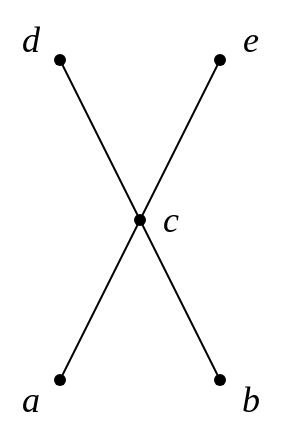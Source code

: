 <mxfile version="24.2.5" type="device" pages="13">
  <diagram name="1-10" id="tPXNoMmOjljsCKKUOEH8">
    <mxGraphModel dx="526" dy="606" grid="1" gridSize="10" guides="1" tooltips="1" connect="1" arrows="1" fold="1" page="1" pageScale="1" pageWidth="583" pageHeight="827" math="0" shadow="0">
      <root>
        <mxCell id="0" />
        <mxCell id="1" parent="0" />
        <mxCell id="OGSF1c_ozq2SC0OZLmEg-1" value="" style="shape=waypoint;sketch=0;fillStyle=solid;size=6;pointerEvents=1;points=[];fillColor=none;resizable=0;rotatable=0;perimeter=centerPerimeter;snapToPoint=1;" parent="1" vertex="1">
          <mxGeometry x="270" y="430" width="20" height="20" as="geometry" />
        </mxCell>
        <mxCell id="OGSF1c_ozq2SC0OZLmEg-2" value="" style="shape=waypoint;sketch=0;fillStyle=solid;size=6;pointerEvents=1;points=[];fillColor=none;resizable=0;rotatable=0;perimeter=centerPerimeter;snapToPoint=1;" parent="1" vertex="1">
          <mxGeometry x="350" y="430" width="20" height="20" as="geometry" />
        </mxCell>
        <mxCell id="OGSF1c_ozq2SC0OZLmEg-3" value="" style="shape=waypoint;sketch=0;fillStyle=solid;size=6;pointerEvents=1;points=[];fillColor=none;resizable=0;rotatable=0;perimeter=centerPerimeter;snapToPoint=1;" parent="1" vertex="1">
          <mxGeometry x="310" y="350" width="20" height="20" as="geometry" />
        </mxCell>
        <mxCell id="OGSF1c_ozq2SC0OZLmEg-4" value="" style="shape=waypoint;sketch=0;fillStyle=solid;size=6;pointerEvents=1;points=[];fillColor=none;resizable=0;rotatable=0;perimeter=centerPerimeter;snapToPoint=1;" parent="1" vertex="1">
          <mxGeometry x="270" y="270" width="20" height="20" as="geometry" />
        </mxCell>
        <mxCell id="OGSF1c_ozq2SC0OZLmEg-5" value="" style="shape=waypoint;sketch=0;fillStyle=solid;size=6;pointerEvents=1;points=[];fillColor=none;resizable=0;rotatable=0;perimeter=centerPerimeter;snapToPoint=1;" parent="1" vertex="1">
          <mxGeometry x="350" y="270" width="20" height="20" as="geometry" />
        </mxCell>
        <mxCell id="OGSF1c_ozq2SC0OZLmEg-12" value="&lt;font face=&quot;Times New Roman&quot; style=&quot;font-size: 18px;&quot;&gt;&lt;i style=&quot;&quot;&gt;d&lt;/i&gt;&lt;/font&gt;" style="text;html=1;align=center;verticalAlign=middle;resizable=0;points=[];autosize=1;strokeColor=none;fillColor=none;" parent="1" vertex="1">
          <mxGeometry x="250" y="250" width="30" height="40" as="geometry" />
        </mxCell>
        <mxCell id="OGSF1c_ozq2SC0OZLmEg-13" value="&lt;font face=&quot;Times New Roman&quot; style=&quot;font-size: 18px;&quot;&gt;&lt;i style=&quot;&quot;&gt;e&lt;/i&gt;&lt;/font&gt;" style="text;html=1;align=center;verticalAlign=middle;resizable=0;points=[];autosize=1;strokeColor=none;fillColor=none;" parent="1" vertex="1">
          <mxGeometry x="360" y="250" width="30" height="40" as="geometry" />
        </mxCell>
        <mxCell id="OGSF1c_ozq2SC0OZLmEg-14" value="&lt;font face=&quot;Times New Roman&quot; style=&quot;font-size: 18px;&quot;&gt;&lt;i style=&quot;&quot;&gt;c&lt;/i&gt;&lt;/font&gt;" style="text;html=1;align=center;verticalAlign=middle;resizable=0;points=[];autosize=1;strokeColor=none;fillColor=none;" parent="1" vertex="1">
          <mxGeometry x="320" y="340" width="30" height="40" as="geometry" />
        </mxCell>
        <mxCell id="OGSF1c_ozq2SC0OZLmEg-16" value="&lt;font face=&quot;Times New Roman&quot; style=&quot;font-size: 18px;&quot;&gt;&lt;i style=&quot;&quot;&gt;b&lt;/i&gt;&lt;/font&gt;" style="text;html=1;align=center;verticalAlign=middle;resizable=0;points=[];autosize=1;strokeColor=none;fillColor=none;" parent="1" vertex="1">
          <mxGeometry x="360" y="430" width="30" height="40" as="geometry" />
        </mxCell>
        <mxCell id="OGSF1c_ozq2SC0OZLmEg-17" value="&lt;font face=&quot;Times New Roman&quot; style=&quot;font-size: 18px;&quot;&gt;&lt;i style=&quot;&quot;&gt;a&lt;/i&gt;&lt;/font&gt;" style="text;html=1;align=center;verticalAlign=middle;resizable=0;points=[];autosize=1;strokeColor=none;fillColor=none;" parent="1" vertex="1">
          <mxGeometry x="250" y="430" width="30" height="40" as="geometry" />
        </mxCell>
        <mxCell id="f4Y_OIwVGnhunz4ccLHP-3" value="" style="endArrow=none;html=1;rounded=0;" parent="1" target="OGSF1c_ozq2SC0OZLmEg-4" edge="1">
          <mxGeometry width="50" height="50" relative="1" as="geometry">
            <mxPoint x="320" y="360" as="sourcePoint" />
            <mxPoint x="200" y="340" as="targetPoint" />
          </mxGeometry>
        </mxCell>
        <mxCell id="f4Y_OIwVGnhunz4ccLHP-4" value="" style="endArrow=none;html=1;rounded=0;" parent="1" source="OGSF1c_ozq2SC0OZLmEg-2" target="OGSF1c_ozq2SC0OZLmEg-3" edge="1">
          <mxGeometry width="50" height="50" relative="1" as="geometry">
            <mxPoint x="260" y="414" as="sourcePoint" />
            <mxPoint x="450" y="350" as="targetPoint" />
          </mxGeometry>
        </mxCell>
        <mxCell id="f4Y_OIwVGnhunz4ccLHP-5" value="" style="endArrow=none;html=1;rounded=0;" parent="1" target="OGSF1c_ozq2SC0OZLmEg-5" edge="1">
          <mxGeometry width="50" height="50" relative="1" as="geometry">
            <mxPoint x="320" y="360" as="sourcePoint" />
            <mxPoint x="180" y="350" as="targetPoint" />
          </mxGeometry>
        </mxCell>
        <mxCell id="f4Y_OIwVGnhunz4ccLHP-6" value="" style="endArrow=none;html=1;rounded=0;" parent="1" edge="1">
          <mxGeometry width="50" height="50" relative="1" as="geometry">
            <mxPoint x="280" y="440" as="sourcePoint" />
            <mxPoint x="320" y="360" as="targetPoint" />
          </mxGeometry>
        </mxCell>
      </root>
    </mxGraphModel>
  </diagram>
  <diagram id="CcBgn4PDSelp3j0juI60" name="1-13">
    <mxGraphModel dx="521" dy="613" grid="1" gridSize="10" guides="1" tooltips="1" connect="1" arrows="1" fold="1" page="1" pageScale="1" pageWidth="583" pageHeight="827" math="0" shadow="0">
      <root>
        <mxCell id="0" />
        <mxCell id="1" parent="0" />
        <mxCell id="pK6hgmvJ9pOneen6sS7S-1" value="" style="shape=waypoint;sketch=0;fillStyle=solid;size=6;pointerEvents=1;points=[];fillColor=none;resizable=0;rotatable=0;perimeter=centerPerimeter;snapToPoint=1;" parent="1" vertex="1">
          <mxGeometry x="110" y="430" width="20" height="20" as="geometry" />
        </mxCell>
        <mxCell id="pK6hgmvJ9pOneen6sS7S-2" value="" style="shape=waypoint;sketch=0;fillStyle=solid;size=6;pointerEvents=1;points=[];fillColor=none;resizable=0;rotatable=0;perimeter=centerPerimeter;snapToPoint=1;" parent="1" vertex="1">
          <mxGeometry x="190" y="430" width="20" height="20" as="geometry" />
        </mxCell>
        <mxCell id="pK6hgmvJ9pOneen6sS7S-3" value="" style="shape=waypoint;sketch=0;fillStyle=solid;size=6;pointerEvents=1;points=[];fillColor=none;resizable=0;rotatable=0;perimeter=centerPerimeter;snapToPoint=1;" parent="1" vertex="1">
          <mxGeometry x="150" y="350" width="20" height="20" as="geometry" />
        </mxCell>
        <mxCell id="pK6hgmvJ9pOneen6sS7S-4" value="" style="shape=waypoint;sketch=0;fillStyle=solid;size=6;pointerEvents=1;points=[];fillColor=none;resizable=0;rotatable=0;perimeter=centerPerimeter;snapToPoint=1;" parent="1" vertex="1">
          <mxGeometry x="190" y="270" width="20" height="20" as="geometry" />
        </mxCell>
        <mxCell id="pK6hgmvJ9pOneen6sS7S-5" value="" style="shape=waypoint;sketch=0;fillStyle=solid;size=6;pointerEvents=1;points=[];fillColor=none;resizable=0;rotatable=0;perimeter=centerPerimeter;snapToPoint=1;" parent="1" vertex="1">
          <mxGeometry x="230" y="350" width="20" height="20" as="geometry" />
        </mxCell>
        <mxCell id="pK6hgmvJ9pOneen6sS7S-11" value="&lt;font face=&quot;Times New Roman&quot; style=&quot;font-size: 18px;&quot;&gt;&lt;i style=&quot;&quot;&gt;c&lt;/i&gt;&lt;/font&gt;" style="text;html=1;align=center;verticalAlign=middle;resizable=0;points=[];autosize=1;strokeColor=none;fillColor=none;" parent="1" vertex="1">
          <mxGeometry x="105" y="440" width="30" height="40" as="geometry" />
        </mxCell>
        <mxCell id="fIDsGZtDn-O5PP7sAVtl-1" value="&lt;font face=&quot;Times New Roman&quot; style=&quot;font-size: 18px;&quot;&gt;&lt;i style=&quot;&quot;&gt;d&lt;/i&gt;&lt;/font&gt;" style="text;html=1;align=center;verticalAlign=middle;resizable=0;points=[];autosize=1;strokeColor=none;fillColor=none;" parent="1" vertex="1">
          <mxGeometry x="185" y="440" width="30" height="40" as="geometry" />
        </mxCell>
        <mxCell id="fIDsGZtDn-O5PP7sAVtl-3" value="&lt;font style=&quot;font-size: 18px;&quot; face=&quot;Times New Roman&quot;&gt;&lt;i style=&quot;&quot;&gt;b&lt;/i&gt;&lt;/font&gt;" style="text;html=1;align=center;verticalAlign=middle;resizable=0;points=[];autosize=1;strokeColor=none;fillColor=none;" parent="1" vertex="1">
          <mxGeometry x="130" y="330" width="30" height="40" as="geometry" />
        </mxCell>
        <mxCell id="fIDsGZtDn-O5PP7sAVtl-4" value="&lt;font face=&quot;Times New Roman&quot; style=&quot;font-size: 18px;&quot;&gt;&lt;i style=&quot;&quot;&gt;e&lt;/i&gt;&lt;/font&gt;" style="text;html=1;align=center;verticalAlign=middle;resizable=0;points=[];autosize=1;strokeColor=none;fillColor=none;" parent="1" vertex="1">
          <mxGeometry x="240" y="340" width="30" height="40" as="geometry" />
        </mxCell>
        <mxCell id="fIDsGZtDn-O5PP7sAVtl-5" value="&lt;font face=&quot;Times New Roman&quot; style=&quot;font-size: 18px;&quot;&gt;&lt;i style=&quot;&quot;&gt;a&lt;/i&gt;&lt;/font&gt;" style="text;html=1;align=center;verticalAlign=middle;resizable=0;points=[];autosize=1;strokeColor=none;fillColor=none;" parent="1" vertex="1">
          <mxGeometry x="185" y="240" width="30" height="40" as="geometry" />
        </mxCell>
        <mxCell id="DHdQT793zfO74BscIJoK-2" value="" style="endArrow=none;html=1;rounded=0;" edge="1" parent="1" source="pK6hgmvJ9pOneen6sS7S-3" target="pK6hgmvJ9pOneen6sS7S-4">
          <mxGeometry width="50" height="50" relative="1" as="geometry">
            <mxPoint x="260" y="290" as="sourcePoint" />
            <mxPoint x="200" y="310" as="targetPoint" />
          </mxGeometry>
        </mxCell>
        <mxCell id="DHdQT793zfO74BscIJoK-3" value="" style="endArrow=none;html=1;rounded=0;" edge="1" parent="1">
          <mxGeometry width="50" height="50" relative="1" as="geometry">
            <mxPoint x="120" y="440" as="sourcePoint" />
            <mxPoint x="160" y="360" as="targetPoint" />
          </mxGeometry>
        </mxCell>
        <mxCell id="DHdQT793zfO74BscIJoK-4" value="" style="endArrow=none;html=1;rounded=0;" edge="1" parent="1">
          <mxGeometry width="50" height="50" relative="1" as="geometry">
            <mxPoint x="200" y="440" as="sourcePoint" />
            <mxPoint x="240" y="360" as="targetPoint" />
          </mxGeometry>
        </mxCell>
        <mxCell id="DHdQT793zfO74BscIJoK-5" value="" style="endArrow=none;html=1;rounded=0;" edge="1" parent="1" source="pK6hgmvJ9pOneen6sS7S-5" target="pK6hgmvJ9pOneen6sS7S-4">
          <mxGeometry width="50" height="50" relative="1" as="geometry">
            <mxPoint x="320" y="250" as="sourcePoint" />
            <mxPoint x="370" y="200" as="targetPoint" />
          </mxGeometry>
        </mxCell>
        <mxCell id="DHdQT793zfO74BscIJoK-6" value="" style="endArrow=none;html=1;rounded=0;" edge="1" parent="1">
          <mxGeometry width="50" height="50" relative="1" as="geometry">
            <mxPoint x="200" y="440" as="sourcePoint" />
            <mxPoint x="160" y="360" as="targetPoint" />
          </mxGeometry>
        </mxCell>
      </root>
    </mxGraphModel>
  </diagram>
  <diagram id="fTIis4lRFfM7unabiPXW" name="1-14">
    <mxGraphModel dx="521" dy="613" grid="1" gridSize="10" guides="1" tooltips="1" connect="1" arrows="1" fold="1" page="1" pageScale="1" pageWidth="583" pageHeight="827" math="0" shadow="0">
      <root>
        <mxCell id="0" />
        <mxCell id="1" parent="0" />
        <mxCell id="K9nrJwEsRs0ahhDQvZkX-2" value="" style="shape=waypoint;sketch=0;size=6;pointerEvents=1;points=[];fillColor=none;resizable=0;rotatable=0;perimeter=centerPerimeter;snapToPoint=1;" parent="1" vertex="1">
          <mxGeometry x="230" y="390" width="20" height="20" as="geometry" />
        </mxCell>
        <mxCell id="K9nrJwEsRs0ahhDQvZkX-3" value="" style="shape=waypoint;sketch=0;size=6;pointerEvents=1;points=[];fillColor=none;resizable=0;rotatable=0;perimeter=centerPerimeter;snapToPoint=1;" parent="1" vertex="1">
          <mxGeometry x="270" y="310" width="20" height="20" as="geometry" />
        </mxCell>
        <mxCell id="K9nrJwEsRs0ahhDQvZkX-4" value="" style="shape=waypoint;sketch=0;size=6;pointerEvents=1;points=[];fillColor=none;resizable=0;rotatable=0;perimeter=centerPerimeter;snapToPoint=1;" parent="1" vertex="1">
          <mxGeometry x="310" y="390" width="20" height="20" as="geometry" />
        </mxCell>
        <mxCell id="K9nrJwEsRs0ahhDQvZkX-5" value="" style="shape=waypoint;sketch=0;size=6;pointerEvents=1;points=[];fillColor=none;resizable=0;rotatable=0;perimeter=centerPerimeter;snapToPoint=1;" parent="1" vertex="1">
          <mxGeometry x="270" y="270" width="20" height="20" as="geometry" />
        </mxCell>
        <mxCell id="K9nrJwEsRs0ahhDQvZkX-8" value="&lt;font face=&quot;Times New Roman&quot; style=&quot;font-size: 18px;&quot;&gt;4&lt;/font&gt;" style="text;html=1;align=center;verticalAlign=middle;resizable=0;points=[];autosize=1;strokeColor=none;fillColor=none;" parent="1" vertex="1">
          <mxGeometry x="280" y="250" width="30" height="40" as="geometry" />
        </mxCell>
        <mxCell id="K9nrJwEsRs0ahhDQvZkX-11" value="&lt;font face=&quot;Times New Roman&quot; style=&quot;font-size: 18px;&quot;&gt;3&lt;/font&gt;" style="text;html=1;align=center;verticalAlign=middle;resizable=0;points=[];autosize=1;strokeColor=none;fillColor=none;" parent="1" vertex="1">
          <mxGeometry x="280" y="290" width="30" height="40" as="geometry" />
        </mxCell>
        <mxCell id="K9nrJwEsRs0ahhDQvZkX-12" value="&lt;font face=&quot;Times New Roman&quot; style=&quot;font-size: 18px;&quot;&gt;2&lt;/font&gt;" style="text;html=1;align=center;verticalAlign=middle;resizable=0;points=[];autosize=1;strokeColor=none;fillColor=none;" parent="1" vertex="1">
          <mxGeometry x="210" y="380" width="30" height="40" as="geometry" />
        </mxCell>
        <mxCell id="K9nrJwEsRs0ahhDQvZkX-13" value="&lt;font face=&quot;Times New Roman&quot; style=&quot;font-size: 18px;&quot;&gt;5&lt;/font&gt;" style="text;html=1;align=center;verticalAlign=middle;resizable=0;points=[];autosize=1;strokeColor=none;fillColor=none;" parent="1" vertex="1">
          <mxGeometry x="320" y="380" width="30" height="40" as="geometry" />
        </mxCell>
        <mxCell id="K9nrJwEsRs0ahhDQvZkX-14" value="&lt;font face=&quot;Times New Roman&quot; style=&quot;font-size: 18px;&quot;&gt;1&lt;/font&gt;" style="text;html=1;align=center;verticalAlign=middle;resizable=0;points=[];autosize=1;strokeColor=none;fillColor=none;" parent="1" vertex="1">
          <mxGeometry x="265" y="480" width="30" height="40" as="geometry" />
        </mxCell>
        <mxCell id="K9nrJwEsRs0ahhDQvZkX-1" value="" style="shape=waypoint;sketch=0;size=6;pointerEvents=1;points=[];fillColor=none;resizable=0;rotatable=0;perimeter=centerPerimeter;snapToPoint=1;" parent="1" vertex="1">
          <mxGeometry x="270" y="470" width="20" height="20" as="geometry" />
        </mxCell>
        <mxCell id="GpQ2nKbusLTRxP0gJjyQ-3" value="" style="endArrow=none;html=1;rounded=0;" edge="1" parent="1" source="K9nrJwEsRs0ahhDQvZkX-1" target="K9nrJwEsRs0ahhDQvZkX-2">
          <mxGeometry width="50" height="50" relative="1" as="geometry">
            <mxPoint x="60" y="410" as="sourcePoint" />
            <mxPoint x="220" y="440" as="targetPoint" />
          </mxGeometry>
        </mxCell>
        <mxCell id="GpQ2nKbusLTRxP0gJjyQ-4" value="" style="endArrow=none;html=1;rounded=0;" edge="1" parent="1">
          <mxGeometry width="50" height="50" relative="1" as="geometry">
            <mxPoint x="320" y="400" as="sourcePoint" />
            <mxPoint x="280" y="320" as="targetPoint" />
          </mxGeometry>
        </mxCell>
        <mxCell id="GpQ2nKbusLTRxP0gJjyQ-5" value="" style="endArrow=none;html=1;rounded=0;" edge="1" parent="1" source="K9nrJwEsRs0ahhDQvZkX-2">
          <mxGeometry width="50" height="50" relative="1" as="geometry">
            <mxPoint x="60" y="470" as="sourcePoint" />
            <mxPoint x="280" y="320" as="targetPoint" />
          </mxGeometry>
        </mxCell>
        <mxCell id="aECpXR5Y_9yIHAlp5UZg-1" value="" style="endArrow=none;html=1;rounded=0;" edge="1" parent="1" source="K9nrJwEsRs0ahhDQvZkX-3" target="K9nrJwEsRs0ahhDQvZkX-5">
          <mxGeometry width="50" height="50" relative="1" as="geometry">
            <mxPoint x="80" y="290" as="sourcePoint" />
            <mxPoint x="240" y="320" as="targetPoint" />
          </mxGeometry>
        </mxCell>
      </root>
    </mxGraphModel>
  </diagram>
  <diagram id="GF3pf7AIw4xjI2_vaeGq" name="1-16">
    <mxGraphModel dx="521" dy="613" grid="1" gridSize="10" guides="1" tooltips="1" connect="1" arrows="1" fold="1" page="1" pageScale="1" pageWidth="583" pageHeight="827" math="0" shadow="0">
      <root>
        <mxCell id="0" />
        <mxCell id="1" parent="0" />
        <mxCell id="nSvOtHE3jQ9TctAIeZ_b-1" value="" style="shape=waypoint;sketch=0;fillStyle=solid;size=6;pointerEvents=1;points=[];fillColor=none;resizable=0;rotatable=0;perimeter=centerPerimeter;snapToPoint=1;" parent="1" vertex="1">
          <mxGeometry x="390" y="230" width="20" height="20" as="geometry" />
        </mxCell>
        <mxCell id="nSvOtHE3jQ9TctAIeZ_b-2" value="" style="shape=waypoint;sketch=0;fillStyle=solid;size=6;pointerEvents=1;points=[];fillColor=none;resizable=0;rotatable=0;perimeter=centerPerimeter;snapToPoint=1;" parent="1" vertex="1">
          <mxGeometry x="310" y="230" width="20" height="20" as="geometry" />
        </mxCell>
        <mxCell id="nSvOtHE3jQ9TctAIeZ_b-3" value="" style="shape=waypoint;sketch=0;fillStyle=solid;size=6;pointerEvents=1;points=[];fillColor=none;resizable=0;rotatable=0;perimeter=centerPerimeter;snapToPoint=1;" parent="1" vertex="1">
          <mxGeometry x="350" y="310" width="20" height="20" as="geometry" />
        </mxCell>
        <mxCell id="nSvOtHE3jQ9TctAIeZ_b-4" value="" style="shape=waypoint;sketch=0;fillStyle=solid;size=6;pointerEvents=1;points=[];fillColor=none;resizable=0;rotatable=0;perimeter=centerPerimeter;snapToPoint=1;" parent="1" vertex="1">
          <mxGeometry x="310" y="390" width="20" height="20" as="geometry" />
        </mxCell>
        <mxCell id="nSvOtHE3jQ9TctAIeZ_b-5" value="" style="shape=waypoint;sketch=0;fillStyle=solid;size=6;pointerEvents=1;points=[];fillColor=none;resizable=0;rotatable=0;perimeter=centerPerimeter;snapToPoint=1;" parent="1" vertex="1">
          <mxGeometry x="390" y="390" width="20" height="20" as="geometry" />
        </mxCell>
        <mxCell id="nSvOtHE3jQ9TctAIeZ_b-10" value="&lt;font face=&quot;Times New Roman&quot; style=&quot;font-size: 18px;&quot;&gt;1&lt;/font&gt;" style="text;html=1;align=center;verticalAlign=middle;resizable=0;points=[];autosize=1;strokeColor=none;fillColor=none;" parent="1" vertex="1">
          <mxGeometry x="305" y="400" width="30" height="40" as="geometry" />
        </mxCell>
        <mxCell id="nSvOtHE3jQ9TctAIeZ_b-11" value="&lt;font face=&quot;Times New Roman&quot; style=&quot;font-size: 18px;&quot;&gt;2&lt;/font&gt;" style="text;html=1;align=center;verticalAlign=middle;resizable=0;points=[];autosize=1;strokeColor=none;fillColor=none;" parent="1" vertex="1">
          <mxGeometry x="385" y="400" width="30" height="40" as="geometry" />
        </mxCell>
        <mxCell id="nSvOtHE3jQ9TctAIeZ_b-12" value="&lt;font face=&quot;Times New Roman&quot; style=&quot;font-size: 18px;&quot;&gt;3&lt;/font&gt;" style="text;html=1;align=center;verticalAlign=middle;resizable=0;points=[];autosize=1;strokeColor=none;fillColor=none;" parent="1" vertex="1">
          <mxGeometry x="365" y="300" width="30" height="40" as="geometry" />
        </mxCell>
        <mxCell id="nSvOtHE3jQ9TctAIeZ_b-13" value="&lt;font style=&quot;font-size: 18px;&quot; face=&quot;Times New Roman&quot;&gt;5&lt;/font&gt;" style="text;html=1;align=center;verticalAlign=middle;resizable=0;points=[];autosize=1;strokeColor=none;fillColor=none;" parent="1" vertex="1">
          <mxGeometry x="385" y="200" width="30" height="40" as="geometry" />
        </mxCell>
        <mxCell id="nSvOtHE3jQ9TctAIeZ_b-16" value="&lt;font style=&quot;font-size: 18px;&quot; face=&quot;Times New Roman&quot;&gt;4&lt;/font&gt;" style="text;html=1;align=center;verticalAlign=middle;resizable=0;points=[];autosize=1;strokeColor=none;fillColor=none;" parent="1" vertex="1">
          <mxGeometry x="305" y="200" width="30" height="40" as="geometry" />
        </mxCell>
        <mxCell id="lTMrcfYIUQhS-d-Db9wD-1" value="" style="endArrow=none;html=1;rounded=0;" edge="1" parent="1" source="nSvOtHE3jQ9TctAIeZ_b-5" target="nSvOtHE3jQ9TctAIeZ_b-3">
          <mxGeometry width="50" height="50" relative="1" as="geometry">
            <mxPoint x="420" y="350" as="sourcePoint" />
            <mxPoint x="230" y="310" as="targetPoint" />
          </mxGeometry>
        </mxCell>
        <mxCell id="lTMrcfYIUQhS-d-Db9wD-2" value="" style="endArrow=none;html=1;rounded=0;" edge="1" parent="1" source="nSvOtHE3jQ9TctAIeZ_b-4" target="nSvOtHE3jQ9TctAIeZ_b-3">
          <mxGeometry width="50" height="50" relative="1" as="geometry">
            <mxPoint x="410" y="410" as="sourcePoint" />
            <mxPoint x="370" y="330" as="targetPoint" />
          </mxGeometry>
        </mxCell>
        <mxCell id="lTMrcfYIUQhS-d-Db9wD-3" value="" style="endArrow=none;html=1;rounded=0;" edge="1" parent="1">
          <mxGeometry width="50" height="50" relative="1" as="geometry">
            <mxPoint x="360" y="320" as="sourcePoint" />
            <mxPoint x="400" y="240" as="targetPoint" />
          </mxGeometry>
        </mxCell>
        <mxCell id="lTMrcfYIUQhS-d-Db9wD-4" value="" style="endArrow=none;html=1;rounded=0;" edge="1" parent="1">
          <mxGeometry width="50" height="50" relative="1" as="geometry">
            <mxPoint x="360" y="320" as="sourcePoint" />
            <mxPoint x="320" y="240" as="targetPoint" />
          </mxGeometry>
        </mxCell>
      </root>
    </mxGraphModel>
  </diagram>
  <diagram id="jKrcj_6NU4q6sMSkaCgR" name="1-29">
    <mxGraphModel dx="521" dy="613" grid="1" gridSize="10" guides="1" tooltips="1" connect="1" arrows="1" fold="1" page="1" pageScale="1" pageWidth="583" pageHeight="827" math="0" shadow="0">
      <root>
        <mxCell id="0" />
        <mxCell id="1" parent="0" />
        <mxCell id="G17WlsBHt6Ef1kcYtsuP-1" value="" style="shape=waypoint;sketch=0;fillStyle=solid;size=6;pointerEvents=1;points=[];fillColor=none;resizable=0;rotatable=0;perimeter=centerPerimeter;snapToPoint=1;" parent="1" vertex="1">
          <mxGeometry x="350" y="270" width="20" height="20" as="geometry" />
        </mxCell>
        <mxCell id="G17WlsBHt6Ef1kcYtsuP-2" value="" style="shape=waypoint;sketch=0;fillStyle=solid;size=6;pointerEvents=1;points=[];fillColor=none;resizable=0;rotatable=0;perimeter=centerPerimeter;snapToPoint=1;" parent="1" vertex="1">
          <mxGeometry x="350" y="230" width="20" height="20" as="geometry" />
        </mxCell>
        <mxCell id="G17WlsBHt6Ef1kcYtsuP-3" value="" style="shape=waypoint;sketch=0;fillStyle=solid;size=6;pointerEvents=1;points=[];fillColor=none;resizable=0;rotatable=0;perimeter=centerPerimeter;snapToPoint=1;" parent="1" vertex="1">
          <mxGeometry x="350" y="190" width="20" height="20" as="geometry" />
        </mxCell>
        <mxCell id="G17WlsBHt6Ef1kcYtsuP-4" value="" style="shape=waypoint;sketch=0;fillStyle=solid;size=6;pointerEvents=1;points=[];fillColor=none;resizable=0;rotatable=0;perimeter=centerPerimeter;snapToPoint=1;" parent="1" vertex="1">
          <mxGeometry x="350" y="150" width="20" height="20" as="geometry" />
        </mxCell>
        <mxCell id="G17WlsBHt6Ef1kcYtsuP-5" value="" style="shape=waypoint;sketch=0;fillStyle=solid;size=6;pointerEvents=1;points=[];fillColor=none;resizable=0;rotatable=0;perimeter=centerPerimeter;snapToPoint=1;" parent="1" vertex="1">
          <mxGeometry x="350" y="110" width="20" height="20" as="geometry" />
        </mxCell>
        <mxCell id="G17WlsBHt6Ef1kcYtsuP-6" value="" style="shape=waypoint;sketch=0;fillStyle=solid;size=6;pointerEvents=1;points=[];fillColor=none;resizable=0;rotatable=0;perimeter=centerPerimeter;snapToPoint=1;" parent="1" vertex="1">
          <mxGeometry x="350" y="70" width="20" height="20" as="geometry" />
        </mxCell>
        <mxCell id="G17WlsBHt6Ef1kcYtsuP-29" value="" style="shape=waypoint;sketch=0;fillStyle=solid;size=6;pointerEvents=1;points=[];fillColor=none;resizable=0;rotatable=0;perimeter=centerPerimeter;snapToPoint=1;" parent="1" vertex="1">
          <mxGeometry x="350" y="350" width="20" height="20" as="geometry" />
        </mxCell>
        <mxCell id="G17WlsBHt6Ef1kcYtsuP-30" value="" style="shape=waypoint;sketch=0;fillStyle=solid;size=6;pointerEvents=1;points=[];fillColor=none;resizable=0;rotatable=0;perimeter=centerPerimeter;snapToPoint=1;" parent="1" vertex="1">
          <mxGeometry x="350" y="310" width="20" height="20" as="geometry" />
        </mxCell>
        <mxCell id="G17WlsBHt6Ef1kcYtsuP-31" value="&lt;font face=&quot;Times New Roman&quot; style=&quot;font-size: 18px;&quot;&gt;8&lt;/font&gt;" style="text;html=1;align=center;verticalAlign=middle;resizable=0;points=[];autosize=1;strokeColor=none;fillColor=none;" parent="1" vertex="1">
          <mxGeometry x="330" y="60" width="30" height="40" as="geometry" />
        </mxCell>
        <mxCell id="G17WlsBHt6Ef1kcYtsuP-32" value="&lt;font face=&quot;Times New Roman&quot; style=&quot;font-size: 18px;&quot;&gt;7&lt;/font&gt;" style="text;html=1;align=center;verticalAlign=middle;resizable=0;points=[];autosize=1;strokeColor=none;fillColor=none;" parent="1" vertex="1">
          <mxGeometry x="330" y="100" width="30" height="40" as="geometry" />
        </mxCell>
        <mxCell id="G17WlsBHt6Ef1kcYtsuP-34" value="&lt;font face=&quot;Times New Roman&quot; style=&quot;font-size: 18px;&quot;&gt;6&lt;/font&gt;" style="text;html=1;align=center;verticalAlign=middle;resizable=0;points=[];autosize=1;strokeColor=none;fillColor=none;" parent="1" vertex="1">
          <mxGeometry x="330" y="140" width="30" height="40" as="geometry" />
        </mxCell>
        <mxCell id="G17WlsBHt6Ef1kcYtsuP-35" value="&lt;font face=&quot;Times New Roman&quot; style=&quot;font-size: 18px;&quot;&gt;5&lt;/font&gt;" style="text;html=1;align=center;verticalAlign=middle;resizable=0;points=[];autosize=1;strokeColor=none;fillColor=none;" parent="1" vertex="1">
          <mxGeometry x="330" y="180" width="30" height="40" as="geometry" />
        </mxCell>
        <mxCell id="G17WlsBHt6Ef1kcYtsuP-36" value="&lt;font face=&quot;Times New Roman&quot; style=&quot;font-size: 18px;&quot;&gt;4&lt;/font&gt;" style="text;html=1;align=center;verticalAlign=middle;resizable=0;points=[];autosize=1;strokeColor=none;fillColor=none;" parent="1" vertex="1">
          <mxGeometry x="330" y="220" width="30" height="40" as="geometry" />
        </mxCell>
        <mxCell id="G17WlsBHt6Ef1kcYtsuP-37" value="&lt;font face=&quot;Times New Roman&quot; style=&quot;font-size: 18px;&quot;&gt;3&lt;/font&gt;" style="text;html=1;align=center;verticalAlign=middle;resizable=0;points=[];autosize=1;strokeColor=none;fillColor=none;" parent="1" vertex="1">
          <mxGeometry x="330" y="260" width="30" height="40" as="geometry" />
        </mxCell>
        <mxCell id="G17WlsBHt6Ef1kcYtsuP-38" value="&lt;font face=&quot;Times New Roman&quot; style=&quot;font-size: 18px;&quot;&gt;2&lt;/font&gt;" style="text;html=1;align=center;verticalAlign=middle;resizable=0;points=[];autosize=1;strokeColor=none;fillColor=none;" parent="1" vertex="1">
          <mxGeometry x="330" y="300" width="30" height="40" as="geometry" />
        </mxCell>
        <mxCell id="G17WlsBHt6Ef1kcYtsuP-39" value="&lt;font face=&quot;Times New Roman&quot; style=&quot;font-size: 18px;&quot;&gt;1&lt;/font&gt;" style="text;html=1;align=center;verticalAlign=middle;resizable=0;points=[];autosize=1;strokeColor=none;fillColor=none;" parent="1" vertex="1">
          <mxGeometry x="330" y="340" width="30" height="40" as="geometry" />
        </mxCell>
        <mxCell id="j69nAyc2-uqTPHhvL1HS-2" value="" style="endArrow=none;html=1;rounded=0;" edge="1" parent="1" source="G17WlsBHt6Ef1kcYtsuP-29" target="G17WlsBHt6Ef1kcYtsuP-6">
          <mxGeometry width="50" height="50" relative="1" as="geometry">
            <mxPoint x="430" y="240" as="sourcePoint" />
            <mxPoint x="480" y="190" as="targetPoint" />
          </mxGeometry>
        </mxCell>
      </root>
    </mxGraphModel>
  </diagram>
  <diagram id="XZLM6VMIlVJrrWUFRisP" name="1-30">
    <mxGraphModel dx="434" dy="511" grid="1" gridSize="10" guides="1" tooltips="1" connect="1" arrows="1" fold="1" page="1" pageScale="1" pageWidth="583" pageHeight="827" math="0" shadow="0">
      <root>
        <mxCell id="0" />
        <mxCell id="1" parent="0" />
        <mxCell id="BuSavCZasqtuBgXbrO5_-1" value="" style="shape=waypoint;sketch=0;fillStyle=solid;size=6;pointerEvents=1;points=[];fillColor=none;resizable=0;rotatable=0;perimeter=centerPerimeter;snapToPoint=1;" parent="1" vertex="1">
          <mxGeometry x="350" y="310" width="20" height="20" as="geometry" />
        </mxCell>
        <mxCell id="BuSavCZasqtuBgXbrO5_-2" value="" style="shape=waypoint;sketch=0;fillStyle=solid;size=6;pointerEvents=1;points=[];fillColor=none;resizable=0;rotatable=0;perimeter=centerPerimeter;snapToPoint=1;" parent="1" vertex="1">
          <mxGeometry x="350" y="270" width="20" height="20" as="geometry" />
        </mxCell>
        <mxCell id="smc19bqTq0fOLBb45-Zc-1" value="" style="shape=waypoint;sketch=0;fillStyle=solid;size=6;pointerEvents=1;points=[];fillColor=none;resizable=0;rotatable=0;perimeter=centerPerimeter;snapToPoint=1;" parent="1" vertex="1">
          <mxGeometry x="350" y="230" width="20" height="20" as="geometry" />
        </mxCell>
        <mxCell id="smc19bqTq0fOLBb45-Zc-2" value="" style="shape=waypoint;sketch=0;fillStyle=solid;size=6;pointerEvents=1;points=[];fillColor=none;resizable=0;rotatable=0;perimeter=centerPerimeter;snapToPoint=1;" parent="1" vertex="1">
          <mxGeometry x="350" y="190" width="20" height="20" as="geometry" />
        </mxCell>
        <mxCell id="smc19bqTq0fOLBb45-Zc-3" value="" style="shape=waypoint;sketch=0;fillStyle=solid;size=6;pointerEvents=1;points=[];fillColor=none;resizable=0;rotatable=0;perimeter=centerPerimeter;snapToPoint=1;" parent="1" vertex="1">
          <mxGeometry x="350" y="150" width="20" height="20" as="geometry" />
        </mxCell>
        <mxCell id="smc19bqTq0fOLBb45-Zc-4" value="" style="shape=waypoint;sketch=0;fillStyle=solid;size=6;pointerEvents=1;points=[];fillColor=none;resizable=0;rotatable=0;perimeter=centerPerimeter;snapToPoint=1;" parent="1" vertex="1">
          <mxGeometry x="350" y="110" width="20" height="20" as="geometry" />
        </mxCell>
        <mxCell id="smc19bqTq0fOLBb45-Zc-5" value="" style="shape=waypoint;sketch=0;fillStyle=solid;size=6;pointerEvents=1;points=[];fillColor=none;resizable=0;rotatable=0;perimeter=centerPerimeter;snapToPoint=1;" parent="1" vertex="1">
          <mxGeometry x="350" y="390" width="20" height="20" as="geometry" />
        </mxCell>
        <mxCell id="smc19bqTq0fOLBb45-Zc-6" value="" style="shape=waypoint;sketch=0;fillStyle=solid;size=6;pointerEvents=1;points=[];fillColor=none;resizable=0;rotatable=0;perimeter=centerPerimeter;snapToPoint=1;" parent="1" vertex="1">
          <mxGeometry x="350" y="350" width="20" height="20" as="geometry" />
        </mxCell>
        <mxCell id="smc19bqTq0fOLBb45-Zc-7" value="" style="shape=waypoint;sketch=0;fillStyle=solid;size=6;pointerEvents=1;points=[];fillColor=none;resizable=0;rotatable=0;perimeter=centerPerimeter;snapToPoint=1;" parent="1" vertex="1">
          <mxGeometry x="350" y="430" width="20" height="20" as="geometry" />
        </mxCell>
        <mxCell id="smc19bqTq0fOLBb45-Zc-8" value="&lt;font style=&quot;font-size: 18px;&quot; face=&quot;Times New Roman&quot;&gt;1&lt;/font&gt;" style="text;html=1;align=center;verticalAlign=middle;resizable=0;points=[];autosize=1;strokeColor=none;fillColor=none;" parent="1" vertex="1">
          <mxGeometry x="330" y="420" width="30" height="40" as="geometry" />
        </mxCell>
        <mxCell id="smc19bqTq0fOLBb45-Zc-11" value="&lt;font style=&quot;font-size: 18px;&quot; face=&quot;Times New Roman&quot;&gt;2&lt;/font&gt;" style="text;html=1;align=center;verticalAlign=middle;resizable=0;points=[];autosize=1;strokeColor=none;fillColor=none;" parent="1" vertex="1">
          <mxGeometry x="330" y="380" width="30" height="40" as="geometry" />
        </mxCell>
        <mxCell id="smc19bqTq0fOLBb45-Zc-12" value="&lt;font style=&quot;font-size: 18px;&quot; face=&quot;Times New Roman&quot;&gt;4&lt;/font&gt;" style="text;html=1;align=center;verticalAlign=middle;resizable=0;points=[];autosize=1;strokeColor=none;fillColor=none;" parent="1" vertex="1">
          <mxGeometry x="330" y="340" width="30" height="40" as="geometry" />
        </mxCell>
        <mxCell id="smc19bqTq0fOLBb45-Zc-13" value="&lt;font style=&quot;font-size: 18px;&quot; face=&quot;Times New Roman&quot;&gt;3&lt;/font&gt;" style="text;html=1;align=center;verticalAlign=middle;resizable=0;points=[];autosize=1;strokeColor=none;fillColor=none;" parent="1" vertex="1">
          <mxGeometry x="330" y="300" width="30" height="40" as="geometry" />
        </mxCell>
        <mxCell id="smc19bqTq0fOLBb45-Zc-14" value="&lt;font style=&quot;font-size: 18px;&quot; face=&quot;Times New Roman&quot;&gt;5&lt;/font&gt;" style="text;html=1;align=center;verticalAlign=middle;resizable=0;points=[];autosize=1;strokeColor=none;fillColor=none;" parent="1" vertex="1">
          <mxGeometry x="330" y="260" width="30" height="40" as="geometry" />
        </mxCell>
        <mxCell id="smc19bqTq0fOLBb45-Zc-15" value="&lt;font style=&quot;font-size: 18px;&quot; face=&quot;Times New Roman&quot;&gt;6&lt;/font&gt;" style="text;html=1;align=center;verticalAlign=middle;resizable=0;points=[];autosize=1;strokeColor=none;fillColor=none;" parent="1" vertex="1">
          <mxGeometry x="330" y="220" width="30" height="40" as="geometry" />
        </mxCell>
        <mxCell id="smc19bqTq0fOLBb45-Zc-16" value="&lt;font style=&quot;font-size: 18px;&quot; face=&quot;Times New Roman&quot;&gt;7&lt;/font&gt;" style="text;html=1;align=center;verticalAlign=middle;resizable=0;points=[];autosize=1;strokeColor=none;fillColor=none;" parent="1" vertex="1">
          <mxGeometry x="330" y="180" width="30" height="40" as="geometry" />
        </mxCell>
        <mxCell id="smc19bqTq0fOLBb45-Zc-17" value="&lt;font style=&quot;font-size: 18px;&quot; face=&quot;Times New Roman&quot;&gt;8&lt;/font&gt;" style="text;html=1;align=center;verticalAlign=middle;resizable=0;points=[];autosize=1;strokeColor=none;fillColor=none;" parent="1" vertex="1">
          <mxGeometry x="330" y="140" width="30" height="40" as="geometry" />
        </mxCell>
        <mxCell id="smc19bqTq0fOLBb45-Zc-18" value="&lt;font style=&quot;font-size: 18px;&quot; face=&quot;Times New Roman&quot;&gt;9&lt;/font&gt;" style="text;html=1;align=center;verticalAlign=middle;resizable=0;points=[];autosize=1;strokeColor=none;fillColor=none;" parent="1" vertex="1">
          <mxGeometry x="330" y="100" width="30" height="40" as="geometry" />
        </mxCell>
        <mxCell id="BwwLANxCKEWnYsjCqW16-1" value="" style="endArrow=none;html=1;rounded=0;" edge="1" parent="1" source="smc19bqTq0fOLBb45-Zc-7" target="smc19bqTq0fOLBb45-Zc-4">
          <mxGeometry width="50" height="50" relative="1" as="geometry">
            <mxPoint x="120" y="220" as="sourcePoint" />
            <mxPoint x="170" y="170" as="targetPoint" />
          </mxGeometry>
        </mxCell>
      </root>
    </mxGraphModel>
  </diagram>
  <diagram id="Nd7ktlhenLzPIAq7iPJn" name="2-33">
    <mxGraphModel dx="521" dy="613" grid="1" gridSize="10" guides="1" tooltips="1" connect="1" arrows="1" fold="1" page="1" pageScale="1" pageWidth="583" pageHeight="827" math="0" shadow="0">
      <root>
        <mxCell id="0" />
        <mxCell id="1" parent="0" />
        <mxCell id="oATi36U8WWuoqDumIi1g-1" value="" style="shape=waypoint;sketch=0;size=6;pointerEvents=1;points=[];fillColor=none;resizable=0;rotatable=0;perimeter=centerPerimeter;snapToPoint=1;" vertex="1" parent="1">
          <mxGeometry x="190" y="430" width="20" height="20" as="geometry" />
        </mxCell>
        <mxCell id="oATi36U8WWuoqDumIi1g-2" value="" style="shape=waypoint;sketch=0;size=6;pointerEvents=1;points=[];fillColor=none;resizable=0;rotatable=0;perimeter=centerPerimeter;snapToPoint=1;" vertex="1" parent="1">
          <mxGeometry x="190" y="390" width="20" height="20" as="geometry" />
        </mxCell>
        <mxCell id="oATi36U8WWuoqDumIi1g-3" value="" style="shape=waypoint;sketch=0;size=6;pointerEvents=1;points=[];fillColor=none;resizable=0;rotatable=0;perimeter=centerPerimeter;snapToPoint=1;" vertex="1" parent="1">
          <mxGeometry x="190" y="350" width="20" height="20" as="geometry" />
        </mxCell>
        <mxCell id="oATi36U8WWuoqDumIi1g-4" value="" style="shape=waypoint;sketch=0;size=6;pointerEvents=1;points=[];fillColor=none;resizable=0;rotatable=0;perimeter=centerPerimeter;snapToPoint=1;" vertex="1" parent="1">
          <mxGeometry x="190" y="310" width="20" height="20" as="geometry" />
        </mxCell>
        <mxCell id="oATi36U8WWuoqDumIi1g-5" value="" style="shape=waypoint;sketch=0;size=6;pointerEvents=1;points=[];fillColor=none;resizable=0;rotatable=0;perimeter=centerPerimeter;snapToPoint=1;" vertex="1" parent="1">
          <mxGeometry x="190" y="270" width="20" height="20" as="geometry" />
        </mxCell>
        <mxCell id="oATi36U8WWuoqDumIi1g-6" value="" style="shape=waypoint;sketch=0;size=6;pointerEvents=1;points=[];fillColor=none;resizable=0;rotatable=0;perimeter=centerPerimeter;snapToPoint=1;" vertex="1" parent="1">
          <mxGeometry x="190" y="230" width="20" height="20" as="geometry" />
        </mxCell>
        <mxCell id="oATi36U8WWuoqDumIi1g-7" value="" style="shape=waypoint;sketch=0;size=6;pointerEvents=1;points=[];fillColor=none;resizable=0;rotatable=0;perimeter=centerPerimeter;snapToPoint=1;" vertex="1" parent="1">
          <mxGeometry x="190" y="190" width="20" height="20" as="geometry" />
        </mxCell>
        <mxCell id="oATi36U8WWuoqDumIi1g-8" value="" style="shape=waypoint;sketch=0;size=6;pointerEvents=1;points=[];fillColor=none;resizable=0;rotatable=0;perimeter=centerPerimeter;snapToPoint=1;" vertex="1" parent="1">
          <mxGeometry x="190" y="150" width="20" height="20" as="geometry" />
        </mxCell>
        <mxCell id="oATi36U8WWuoqDumIi1g-9" value="" style="endArrow=none;html=1;rounded=0;" edge="1" parent="1" source="oATi36U8WWuoqDumIi1g-1" target="oATi36U8WWuoqDumIi1g-8">
          <mxGeometry width="50" height="50" relative="1" as="geometry">
            <mxPoint x="110" y="250" as="sourcePoint" />
            <mxPoint x="160" y="200" as="targetPoint" />
          </mxGeometry>
        </mxCell>
        <mxCell id="oATi36U8WWuoqDumIi1g-10" value="&lt;font face=&quot;Times New Roman&quot; style=&quot;font-size: 18px;&quot;&gt;&lt;i style=&quot;&quot;&gt;a&lt;/i&gt;&lt;/font&gt;" style="text;html=1;align=center;verticalAlign=middle;resizable=0;points=[];autosize=1;strokeColor=none;fillColor=none;" vertex="1" parent="1">
          <mxGeometry x="170" y="420" width="30" height="40" as="geometry" />
        </mxCell>
        <mxCell id="oATi36U8WWuoqDumIi1g-11" value="&lt;font face=&quot;Times New Roman&quot; style=&quot;font-size: 18px;&quot;&gt;&lt;i style=&quot;&quot;&gt;b&lt;/i&gt;&lt;/font&gt;" style="text;html=1;align=center;verticalAlign=middle;resizable=0;points=[];autosize=1;strokeColor=none;fillColor=none;" vertex="1" parent="1">
          <mxGeometry x="170" y="380" width="30" height="40" as="geometry" />
        </mxCell>
        <mxCell id="oATi36U8WWuoqDumIi1g-12" value="&lt;font face=&quot;Times New Roman&quot; style=&quot;font-size: 18px;&quot;&gt;&lt;i style=&quot;&quot;&gt;c&lt;/i&gt;&lt;/font&gt;" style="text;html=1;align=center;verticalAlign=middle;resizable=0;points=[];autosize=1;strokeColor=none;fillColor=none;" vertex="1" parent="1">
          <mxGeometry x="170" y="340" width="30" height="40" as="geometry" />
        </mxCell>
        <mxCell id="oATi36U8WWuoqDumIi1g-13" value="&lt;font face=&quot;Times New Roman&quot; style=&quot;font-size: 18px;&quot;&gt;&lt;i style=&quot;&quot;&gt;d&lt;/i&gt;&lt;/font&gt;" style="text;html=1;align=center;verticalAlign=middle;resizable=0;points=[];autosize=1;strokeColor=none;fillColor=none;" vertex="1" parent="1">
          <mxGeometry x="170" y="300" width="30" height="40" as="geometry" />
        </mxCell>
        <mxCell id="oATi36U8WWuoqDumIi1g-14" value="&lt;font face=&quot;Times New Roman&quot; style=&quot;font-size: 18px;&quot;&gt;&lt;i style=&quot;&quot;&gt;e&lt;/i&gt;&lt;/font&gt;" style="text;html=1;align=center;verticalAlign=middle;resizable=0;points=[];autosize=1;strokeColor=none;fillColor=none;" vertex="1" parent="1">
          <mxGeometry x="170" y="260" width="30" height="40" as="geometry" />
        </mxCell>
        <mxCell id="oATi36U8WWuoqDumIi1g-15" value="&lt;font face=&quot;Times New Roman&quot; style=&quot;font-size: 18px;&quot;&gt;&lt;i style=&quot;&quot;&gt;f&lt;/i&gt;&lt;/font&gt;" style="text;html=1;align=center;verticalAlign=middle;resizable=0;points=[];autosize=1;strokeColor=none;fillColor=none;" vertex="1" parent="1">
          <mxGeometry x="170" y="220" width="30" height="40" as="geometry" />
        </mxCell>
        <mxCell id="oATi36U8WWuoqDumIi1g-16" value="&lt;font face=&quot;Times New Roman&quot; style=&quot;font-size: 18px;&quot;&gt;&lt;i style=&quot;&quot;&gt;g&lt;/i&gt;&lt;/font&gt;" style="text;html=1;align=center;verticalAlign=middle;resizable=0;points=[];autosize=1;strokeColor=none;fillColor=none;" vertex="1" parent="1">
          <mxGeometry x="170" y="180" width="30" height="40" as="geometry" />
        </mxCell>
        <mxCell id="oATi36U8WWuoqDumIi1g-17" value="&lt;font face=&quot;Times New Roman&quot; style=&quot;font-size: 18px;&quot;&gt;&lt;i style=&quot;&quot;&gt;h&lt;/i&gt;&lt;/font&gt;" style="text;html=1;align=center;verticalAlign=middle;resizable=0;points=[];autosize=1;strokeColor=none;fillColor=none;" vertex="1" parent="1">
          <mxGeometry x="170" y="140" width="30" height="40" as="geometry" />
        </mxCell>
      </root>
    </mxGraphModel>
  </diagram>
  <diagram id="aOTu4NLZAE8MrFzpGwa6" name="2-36">
    <mxGraphModel dx="521" dy="613" grid="1" gridSize="10" guides="1" tooltips="1" connect="1" arrows="1" fold="1" page="1" pageScale="1" pageWidth="583" pageHeight="827" math="0" shadow="0">
      <root>
        <mxCell id="0" />
        <mxCell id="1" parent="0" />
        <mxCell id="2u_X4PLuuTJofVrTkjj2-2" value="" style="shape=waypoint;sketch=0;size=6;pointerEvents=1;points=[];fillColor=none;resizable=0;rotatable=0;perimeter=centerPerimeter;snapToPoint=1;" parent="1" vertex="1">
          <mxGeometry x="230" y="230" width="20" height="20" as="geometry" />
        </mxCell>
        <mxCell id="2u_X4PLuuTJofVrTkjj2-3" value="" style="shape=waypoint;sketch=0;size=6;pointerEvents=1;points=[];fillColor=none;resizable=0;rotatable=0;perimeter=centerPerimeter;snapToPoint=1;" parent="1" vertex="1">
          <mxGeometry x="310" y="230" width="20" height="20" as="geometry" />
        </mxCell>
        <mxCell id="2u_X4PLuuTJofVrTkjj2-4" value="" style="shape=waypoint;sketch=0;size=6;pointerEvents=1;points=[];fillColor=none;resizable=0;rotatable=0;perimeter=centerPerimeter;snapToPoint=1;" parent="1" vertex="1">
          <mxGeometry x="190" y="310" width="20" height="20" as="geometry" />
        </mxCell>
        <mxCell id="2u_X4PLuuTJofVrTkjj2-5" value="" style="shape=waypoint;sketch=0;size=6;pointerEvents=1;points=[];fillColor=none;resizable=0;rotatable=0;perimeter=centerPerimeter;snapToPoint=1;" parent="1" vertex="1">
          <mxGeometry x="350" y="310" width="20" height="20" as="geometry" />
        </mxCell>
        <mxCell id="2u_X4PLuuTJofVrTkjj2-6" value="" style="shape=waypoint;sketch=0;size=6;pointerEvents=1;points=[];fillColor=none;resizable=0;rotatable=0;perimeter=centerPerimeter;snapToPoint=1;" parent="1" vertex="1">
          <mxGeometry x="270" y="310" width="20" height="20" as="geometry" />
        </mxCell>
        <mxCell id="2u_X4PLuuTJofVrTkjj2-7" value="" style="endArrow=none;html=1;rounded=0;" parent="1" source="2u_X4PLuuTJofVrTkjj2-4" target="2u_X4PLuuTJofVrTkjj2-2" edge="1">
          <mxGeometry width="50" height="50" relative="1" as="geometry">
            <mxPoint x="130" y="320" as="sourcePoint" />
            <mxPoint x="180" y="270" as="targetPoint" />
          </mxGeometry>
        </mxCell>
        <mxCell id="2u_X4PLuuTJofVrTkjj2-9" value="" style="endArrow=none;html=1;rounded=0;" parent="1" source="2u_X4PLuuTJofVrTkjj2-6" target="2u_X4PLuuTJofVrTkjj2-3" edge="1">
          <mxGeometry width="50" height="50" relative="1" as="geometry">
            <mxPoint x="190" y="210" as="sourcePoint" />
            <mxPoint x="240" y="160" as="targetPoint" />
          </mxGeometry>
        </mxCell>
        <mxCell id="2u_X4PLuuTJofVrTkjj2-10" value="" style="endArrow=none;html=1;rounded=0;" parent="1" source="2u_X4PLuuTJofVrTkjj2-6" edge="1">
          <mxGeometry width="50" height="50" relative="1" as="geometry">
            <mxPoint x="160" y="250" as="sourcePoint" />
            <mxPoint x="240" y="240" as="targetPoint" />
          </mxGeometry>
        </mxCell>
        <mxCell id="2u_X4PLuuTJofVrTkjj2-11" value="" style="endArrow=none;html=1;rounded=0;" parent="1" edge="1">
          <mxGeometry width="50" height="50" relative="1" as="geometry">
            <mxPoint x="360" y="320" as="sourcePoint" />
            <mxPoint x="320" y="240" as="targetPoint" />
          </mxGeometry>
        </mxCell>
        <mxCell id="2u_X4PLuuTJofVrTkjj2-12" value="&lt;font face=&quot;Times New Roman&quot; style=&quot;font-size: 18px;&quot;&gt;&lt;i&gt;a&lt;/i&gt;&lt;/font&gt;" style="text;html=1;align=center;verticalAlign=middle;resizable=0;points=[];autosize=1;strokeColor=none;fillColor=none;" parent="1" vertex="1">
          <mxGeometry x="175" y="313" width="30" height="40" as="geometry" />
        </mxCell>
        <mxCell id="c8fCE6cgOldKRwMNNF3z-1" value="&lt;font face=&quot;Times New Roman&quot; style=&quot;font-size: 18px;&quot;&gt;&lt;i&gt;b&lt;/i&gt;&lt;/font&gt;" style="text;html=1;align=center;verticalAlign=middle;resizable=0;points=[];autosize=1;strokeColor=none;fillColor=none;" parent="1" vertex="1">
          <mxGeometry x="260" y="313" width="30" height="40" as="geometry" />
        </mxCell>
        <mxCell id="c8fCE6cgOldKRwMNNF3z-2" value="&lt;font face=&quot;Times New Roman&quot; style=&quot;font-size: 18px;&quot;&gt;&lt;i&gt;c&lt;/i&gt;&lt;/font&gt;" style="text;html=1;align=center;verticalAlign=middle;resizable=0;points=[];autosize=1;strokeColor=none;fillColor=none;" parent="1" vertex="1">
          <mxGeometry x="340" y="313" width="30" height="40" as="geometry" />
        </mxCell>
        <mxCell id="c8fCE6cgOldKRwMNNF3z-3" value="&lt;font face=&quot;Times New Roman&quot; style=&quot;font-size: 18px;&quot;&gt;&lt;i&gt;d&lt;/i&gt;&lt;/font&gt;" style="text;html=1;align=center;verticalAlign=middle;resizable=0;points=[];autosize=1;strokeColor=none;fillColor=none;" parent="1" vertex="1">
          <mxGeometry x="210" y="210" width="30" height="40" as="geometry" />
        </mxCell>
        <mxCell id="c8fCE6cgOldKRwMNNF3z-4" value="&lt;font face=&quot;Times New Roman&quot; style=&quot;font-size: 18px;&quot;&gt;&lt;i&gt;e&lt;/i&gt;&lt;/font&gt;" style="text;html=1;align=center;verticalAlign=middle;resizable=0;points=[];autosize=1;strokeColor=none;fillColor=none;" parent="1" vertex="1">
          <mxGeometry x="292" y="210" width="30" height="40" as="geometry" />
        </mxCell>
      </root>
    </mxGraphModel>
  </diagram>
  <diagram id="SuojRu4lvsf7VbN4cNfE" name="5-21">
    <mxGraphModel dx="521" dy="613" grid="1" gridSize="10" guides="1" tooltips="1" connect="1" arrows="1" fold="1" page="1" pageScale="1" pageWidth="583" pageHeight="827" math="0" shadow="0">
      <root>
        <mxCell id="0" />
        <mxCell id="1" parent="0" />
        <mxCell id="3gr0BXDBPwjtRwXBEidk-2" value="" style="verticalLabelPosition=bottom;shadow=0;dashed=0;align=center;html=1;verticalAlign=top;shape=mxgraph.electrical.logic_gates.logic_gate;operation=or;" vertex="1" parent="1">
          <mxGeometry x="90" y="230" width="100" height="60" as="geometry" />
        </mxCell>
        <mxCell id="3gr0BXDBPwjtRwXBEidk-3" value="" style="verticalLabelPosition=bottom;shadow=0;dashed=0;align=center;html=1;verticalAlign=top;shape=mxgraph.electrical.logic_gates.logic_gate;operation=and;" vertex="1" parent="1">
          <mxGeometry x="250" y="245" width="100" height="60" as="geometry" />
        </mxCell>
        <mxCell id="3gr0BXDBPwjtRwXBEidk-4" value="" style="verticalLabelPosition=bottom;shadow=0;dashed=0;align=center;html=1;verticalAlign=top;shape=mxgraph.electrical.logic_gates.inverter_2" vertex="1" parent="1">
          <mxGeometry x="410" y="245" width="100" height="60" as="geometry" />
        </mxCell>
        <mxCell id="3gr0BXDBPwjtRwXBEidk-5" value="" style="endArrow=classic;html=1;rounded=0;entryX=0;entryY=0.25;entryDx=0;entryDy=0;entryPerimeter=0;" edge="1" parent="1" target="3gr0BXDBPwjtRwXBEidk-2">
          <mxGeometry width="50" height="50" relative="1" as="geometry">
            <mxPoint x="50" y="245" as="sourcePoint" />
            <mxPoint y="250" as="targetPoint" />
          </mxGeometry>
        </mxCell>
        <mxCell id="3gr0BXDBPwjtRwXBEidk-6" value="" style="endArrow=classic;html=1;rounded=0;entryX=0;entryY=0.25;entryDx=0;entryDy=0;entryPerimeter=0;" edge="1" parent="1">
          <mxGeometry width="50" height="50" relative="1" as="geometry">
            <mxPoint x="50" y="275" as="sourcePoint" />
            <mxPoint x="90" y="275" as="targetPoint" />
          </mxGeometry>
        </mxCell>
        <mxCell id="3gr0BXDBPwjtRwXBEidk-7" value="" style="endArrow=classic;html=1;rounded=0;exitX=1;exitY=0.5;exitDx=0;exitDy=0;exitPerimeter=0;entryX=0;entryY=0.25;entryDx=0;entryDy=0;entryPerimeter=0;" edge="1" parent="1" source="3gr0BXDBPwjtRwXBEidk-2" target="3gr0BXDBPwjtRwXBEidk-3">
          <mxGeometry width="50" height="50" relative="1" as="geometry">
            <mxPoint x="220" y="250" as="sourcePoint" />
            <mxPoint x="270" y="200" as="targetPoint" />
          </mxGeometry>
        </mxCell>
        <mxCell id="3gr0BXDBPwjtRwXBEidk-8" value="" style="edgeStyle=segmentEdgeStyle;endArrow=classic;html=1;curved=0;rounded=0;endSize=8;startSize=8;sourcePerimeterSpacing=0;targetPerimeterSpacing=0;entryX=0;entryY=0.75;entryDx=0;entryDy=0;entryPerimeter=0;" edge="1" parent="1" target="3gr0BXDBPwjtRwXBEidk-3">
          <mxGeometry width="100" relative="1" as="geometry">
            <mxPoint x="50" y="350" as="sourcePoint" />
            <mxPoint x="190" y="390" as="targetPoint" />
            <Array as="points">
              <mxPoint x="210" y="350" />
              <mxPoint x="210" y="290" />
            </Array>
          </mxGeometry>
        </mxCell>
        <mxCell id="3gr0BXDBPwjtRwXBEidk-9" value="" style="endArrow=classic;html=1;rounded=0;entryX=0;entryY=0.5;entryDx=0;entryDy=0;entryPerimeter=0;exitX=1;exitY=0.5;exitDx=0;exitDy=0;exitPerimeter=0;" edge="1" parent="1" source="3gr0BXDBPwjtRwXBEidk-3" target="3gr0BXDBPwjtRwXBEidk-4">
          <mxGeometry width="50" height="50" relative="1" as="geometry">
            <mxPoint x="330" y="480" as="sourcePoint" />
            <mxPoint x="380" y="430" as="targetPoint" />
          </mxGeometry>
        </mxCell>
        <mxCell id="3gr0BXDBPwjtRwXBEidk-10" value="" style="endArrow=classic;html=1;rounded=0;exitX=1;exitY=0.5;exitDx=0;exitDy=0;exitPerimeter=0;" edge="1" parent="1" source="3gr0BXDBPwjtRwXBEidk-4">
          <mxGeometry width="50" height="50" relative="1" as="geometry">
            <mxPoint x="470" y="410" as="sourcePoint" />
            <mxPoint x="580" y="275" as="targetPoint" />
          </mxGeometry>
        </mxCell>
        <mxCell id="3gr0BXDBPwjtRwXBEidk-11" value="&lt;font face=&quot;Times New Roman&quot; style=&quot;font-size: 18px;&quot;&gt;&lt;i&gt;x&lt;/i&gt;&lt;/font&gt;" style="text;html=1;align=center;verticalAlign=middle;resizable=0;points=[];autosize=1;strokeColor=none;fillColor=none;" vertex="1" parent="1">
          <mxGeometry x="20" y="215" width="30" height="40" as="geometry" />
        </mxCell>
        <mxCell id="3gr0BXDBPwjtRwXBEidk-12" value="&lt;font face=&quot;Times New Roman&quot; style=&quot;font-size: 18px;&quot;&gt;&lt;i&gt;y&lt;/i&gt;&lt;/font&gt;" style="text;html=1;align=center;verticalAlign=middle;resizable=0;points=[];autosize=1;strokeColor=none;fillColor=none;" vertex="1" parent="1">
          <mxGeometry x="20" y="255" width="30" height="40" as="geometry" />
        </mxCell>
        <mxCell id="3gr0BXDBPwjtRwXBEidk-14" value="&lt;font face=&quot;Times New Roman&quot; style=&quot;font-size: 18px;&quot;&gt;&lt;i&gt;z&lt;/i&gt;&lt;/font&gt;" style="text;html=1;align=center;verticalAlign=middle;resizable=0;points=[];autosize=1;strokeColor=none;fillColor=none;" vertex="1" parent="1">
          <mxGeometry x="20" y="320" width="30" height="40" as="geometry" />
        </mxCell>
      </root>
    </mxGraphModel>
  </diagram>
  <diagram id="3PvMzm8DXMYMo3nXgHtY" name="5-22">
    <mxGraphModel dx="521" dy="613" grid="1" gridSize="10" guides="1" tooltips="1" connect="1" arrows="1" fold="1" page="1" pageScale="1" pageWidth="583" pageHeight="827" math="0" shadow="0">
      <root>
        <mxCell id="0" />
        <mxCell id="1" parent="0" />
        <mxCell id="NzLU57H_ubUpZl7OvATU-6" style="edgeStyle=orthogonalEdgeStyle;rounded=0;orthogonalLoop=1;jettySize=auto;html=1;" edge="1" parent="1" source="NzLU57H_ubUpZl7OvATU-1">
          <mxGeometry relative="1" as="geometry">
            <mxPoint x="540" y="255" as="targetPoint" />
          </mxGeometry>
        </mxCell>
        <mxCell id="NzLU57H_ubUpZl7OvATU-1" value="" style="verticalLabelPosition=bottom;shadow=0;dashed=0;align=center;html=1;verticalAlign=top;shape=mxgraph.electrical.logic_gates.inverter_2" vertex="1" parent="1">
          <mxGeometry x="407" y="225" width="100" height="60" as="geometry" />
        </mxCell>
        <mxCell id="NzLU57H_ubUpZl7OvATU-2" value="" style="verticalLabelPosition=bottom;shadow=0;dashed=0;align=center;html=1;verticalAlign=top;shape=mxgraph.electrical.logic_gates.logic_gate;operation=or;" vertex="1" parent="1">
          <mxGeometry x="110" y="210" width="100" height="60" as="geometry" />
        </mxCell>
        <mxCell id="NzLU57H_ubUpZl7OvATU-3" value="" style="verticalLabelPosition=bottom;shadow=0;dashed=0;align=center;html=1;verticalAlign=top;shape=mxgraph.electrical.logic_gates.logic_gate;operation=and;" vertex="1" parent="1">
          <mxGeometry x="247" y="225" width="100" height="60" as="geometry" />
        </mxCell>
        <mxCell id="NzLU57H_ubUpZl7OvATU-4" style="edgeStyle=orthogonalEdgeStyle;rounded=0;orthogonalLoop=1;jettySize=auto;html=1;exitX=1;exitY=0.5;exitDx=0;exitDy=0;exitPerimeter=0;entryX=0;entryY=0.5;entryDx=0;entryDy=0;entryPerimeter=0;" edge="1" parent="1" source="NzLU57H_ubUpZl7OvATU-3" target="NzLU57H_ubUpZl7OvATU-1">
          <mxGeometry relative="1" as="geometry" />
        </mxCell>
        <mxCell id="NzLU57H_ubUpZl7OvATU-5" style="edgeStyle=orthogonalEdgeStyle;rounded=0;orthogonalLoop=1;jettySize=auto;html=1;entryX=0;entryY=0.25;entryDx=0;entryDy=0;entryPerimeter=0;" edge="1" parent="1" source="NzLU57H_ubUpZl7OvATU-2" target="NzLU57H_ubUpZl7OvATU-3">
          <mxGeometry relative="1" as="geometry" />
        </mxCell>
        <mxCell id="NzLU57H_ubUpZl7OvATU-8" value="" style="edgeStyle=elbowEdgeStyle;elbow=horizontal;endArrow=classic;html=1;curved=0;rounded=0;endSize=8;startSize=8;entryX=0;entryY=0.75;entryDx=0;entryDy=0;entryPerimeter=0;" edge="1" parent="1" target="NzLU57H_ubUpZl7OvATU-2">
          <mxGeometry width="50" height="50" relative="1" as="geometry">
            <mxPoint x="10" y="360" as="sourcePoint" />
            <mxPoint x="50" y="250" as="targetPoint" />
          </mxGeometry>
        </mxCell>
        <mxCell id="NzLU57H_ubUpZl7OvATU-11" value="" style="endArrow=classic;html=1;rounded=0;entryX=0;entryY=0.25;entryDx=0;entryDy=0;entryPerimeter=0;" edge="1" parent="1" target="NzLU57H_ubUpZl7OvATU-2">
          <mxGeometry width="50" height="50" relative="1" as="geometry">
            <mxPoint x="10" y="225" as="sourcePoint" />
            <mxPoint x="70" y="130" as="targetPoint" />
          </mxGeometry>
        </mxCell>
        <mxCell id="NzLU57H_ubUpZl7OvATU-12" value="" style="edgeStyle=elbowEdgeStyle;elbow=horizontal;endArrow=classic;html=1;curved=0;rounded=0;endSize=8;startSize=8;entryX=0;entryY=0.75;entryDx=0;entryDy=0;entryPerimeter=0;" edge="1" parent="1" target="NzLU57H_ubUpZl7OvATU-3">
          <mxGeometry width="50" height="50" relative="1" as="geometry">
            <mxPoint x="10" y="310" as="sourcePoint" />
            <mxPoint x="160" y="360" as="targetPoint" />
            <Array as="points">
              <mxPoint x="210" y="290" />
            </Array>
          </mxGeometry>
        </mxCell>
        <mxCell id="NzLU57H_ubUpZl7OvATU-13" value="&lt;font face=&quot;Times New Roman&quot; style=&quot;font-size: 18px;&quot;&gt;&lt;i&gt;x&lt;/i&gt;&lt;/font&gt;" style="text;html=1;align=center;verticalAlign=middle;resizable=0;points=[];autosize=1;strokeColor=none;fillColor=none;" vertex="1" parent="1">
          <mxGeometry y="190" width="30" height="40" as="geometry" />
        </mxCell>
        <mxCell id="NzLU57H_ubUpZl7OvATU-14" value="&lt;font face=&quot;Times New Roman&quot; style=&quot;font-size: 18px;&quot;&gt;&lt;i&gt;y&lt;/i&gt;&lt;/font&gt;" style="text;html=1;align=center;verticalAlign=middle;resizable=0;points=[];autosize=1;strokeColor=none;fillColor=none;" vertex="1" parent="1">
          <mxGeometry y="270" width="30" height="40" as="geometry" />
        </mxCell>
        <mxCell id="NzLU57H_ubUpZl7OvATU-15" value="&lt;font face=&quot;Times New Roman&quot; style=&quot;font-size: 18px;&quot;&gt;&lt;i&gt;z&lt;/i&gt;&lt;/font&gt;" style="text;html=1;align=center;verticalAlign=middle;resizable=0;points=[];autosize=1;strokeColor=none;fillColor=none;" vertex="1" parent="1">
          <mxGeometry y="350" width="30" height="40" as="geometry" />
        </mxCell>
      </root>
    </mxGraphModel>
  </diagram>
  <diagram id="FkEj7DuGf-2paMJPKGbr" name="5-23">
    <mxGraphModel dx="521" dy="613" grid="1" gridSize="10" guides="1" tooltips="1" connect="1" arrows="1" fold="1" page="1" pageScale="1" pageWidth="583" pageHeight="827" math="0" shadow="0">
      <root>
        <mxCell id="0" />
        <mxCell id="1" parent="0" />
        <mxCell id="jiUASLcgN9NBgZ_fOHh4-2" value="" style="verticalLabelPosition=bottom;shadow=0;dashed=0;align=center;html=1;verticalAlign=top;shape=mxgraph.electrical.logic_gates.logic_gate;operation=or;" vertex="1" parent="1">
          <mxGeometry x="280" y="420" width="100" height="60" as="geometry" />
        </mxCell>
        <mxCell id="jiUASLcgN9NBgZ_fOHh4-3" value="" style="verticalLabelPosition=bottom;shadow=0;dashed=0;align=center;html=1;verticalAlign=top;shape=mxgraph.electrical.logic_gates.inverter_2" vertex="1" parent="1">
          <mxGeometry x="80" y="500" width="100" height="60" as="geometry" />
        </mxCell>
        <mxCell id="jiUASLcgN9NBgZ_fOHh4-4" style="edgeStyle=orthogonalEdgeStyle;rounded=0;orthogonalLoop=1;jettySize=auto;html=1;entryX=0;entryY=0.75;entryDx=0;entryDy=0;entryPerimeter=0;" edge="1" parent="1" source="jiUASLcgN9NBgZ_fOHh4-3" target="jiUASLcgN9NBgZ_fOHh4-2">
          <mxGeometry relative="1" as="geometry" />
        </mxCell>
        <mxCell id="jiUASLcgN9NBgZ_fOHh4-5" value="" style="endArrow=classic;html=1;rounded=0;entryX=0;entryY=0.25;entryDx=0;entryDy=0;entryPerimeter=0;" edge="1" parent="1" target="jiUASLcgN9NBgZ_fOHh4-2">
          <mxGeometry width="50" height="50" relative="1" as="geometry">
            <mxPoint x="30" y="435" as="sourcePoint" />
            <mxPoint x="110" y="430" as="targetPoint" />
          </mxGeometry>
        </mxCell>
        <mxCell id="jiUASLcgN9NBgZ_fOHh4-6" value="" style="endArrow=classic;html=1;rounded=0;entryX=0;entryY=0.5;entryDx=0;entryDy=0;entryPerimeter=0;" edge="1" parent="1" target="jiUASLcgN9NBgZ_fOHh4-3">
          <mxGeometry width="50" height="50" relative="1" as="geometry">
            <mxPoint x="30" y="530" as="sourcePoint" />
            <mxPoint x="80" y="460" as="targetPoint" />
          </mxGeometry>
        </mxCell>
        <mxCell id="jiUASLcgN9NBgZ_fOHh4-7" value="&lt;font face=&quot;Times New Roman&quot; style=&quot;font-size: 18px;&quot;&gt;&lt;i&gt;y&lt;/i&gt;&lt;/font&gt;" style="text;html=1;align=center;verticalAlign=middle;resizable=0;points=[];autosize=1;strokeColor=none;fillColor=none;" vertex="1" parent="1">
          <mxGeometry x="25" y="394" width="30" height="40" as="geometry" />
        </mxCell>
        <mxCell id="jiUASLcgN9NBgZ_fOHh4-8" value="&lt;font face=&quot;Times New Roman&quot; style=&quot;font-size: 18px;&quot;&gt;&lt;i&gt;z&lt;/i&gt;&lt;/font&gt;" style="text;html=1;align=center;verticalAlign=middle;resizable=0;points=[];autosize=1;strokeColor=none;fillColor=none;" vertex="1" parent="1">
          <mxGeometry x="25" y="490" width="30" height="40" as="geometry" />
        </mxCell>
        <mxCell id="ErgC55WN76mQ7c51LnfB-1" value="" style="endArrow=classic;html=1;rounded=0;exitX=1;exitY=0.5;exitDx=0;exitDy=0;exitPerimeter=0;" edge="1" parent="1" source="jiUASLcgN9NBgZ_fOHh4-2">
          <mxGeometry width="50" height="50" relative="1" as="geometry">
            <mxPoint x="420" y="430" as="sourcePoint" />
            <mxPoint x="430" y="450" as="targetPoint" />
          </mxGeometry>
        </mxCell>
      </root>
    </mxGraphModel>
  </diagram>
  <diagram id="YbGK44rgQ8UKOErD_rWF" name="6-8">
    <mxGraphModel dx="526" dy="606" grid="1" gridSize="10" guides="1" tooltips="1" connect="1" arrows="1" fold="1" page="1" pageScale="1" pageWidth="583" pageHeight="827" math="0" shadow="0">
      <root>
        <mxCell id="0" />
        <mxCell id="1" parent="0" />
        <mxCell id="amvOpgiOVhpb_JxJjRr8-28" value="" style="shape=table;startSize=0;container=1;collapsible=0;childLayout=tableLayout;fontSize=16;" parent="1" vertex="1">
          <mxGeometry x="150" y="240" width="240" height="160" as="geometry" />
        </mxCell>
        <mxCell id="amvOpgiOVhpb_JxJjRr8-29" value="" style="shape=tableRow;horizontal=0;startSize=0;swimlaneHead=0;swimlaneBody=0;strokeColor=inherit;top=0;left=0;bottom=0;right=0;collapsible=0;dropTarget=0;fillColor=none;points=[[0,0.5],[1,0.5]];portConstraint=eastwest;fontSize=16;" parent="amvOpgiOVhpb_JxJjRr8-28" vertex="1">
          <mxGeometry width="240" height="40" as="geometry" />
        </mxCell>
        <mxCell id="amvOpgiOVhpb_JxJjRr8-30" value="&lt;font face=&quot;Times New Roman&quot;&gt;0&lt;/font&gt;" style="shape=partialRectangle;html=1;whiteSpace=wrap;connectable=0;strokeColor=inherit;overflow=hidden;fillColor=none;top=0;left=0;bottom=0;right=0;pointerEvents=1;fontSize=16;" parent="amvOpgiOVhpb_JxJjRr8-29" vertex="1">
          <mxGeometry width="60" height="40" as="geometry">
            <mxRectangle width="60" height="40" as="alternateBounds" />
          </mxGeometry>
        </mxCell>
        <mxCell id="amvOpgiOVhpb_JxJjRr8-31" value="&lt;font face=&quot;Times New Roman&quot;&gt;1&lt;/font&gt;" style="shape=partialRectangle;html=1;whiteSpace=wrap;connectable=0;strokeColor=inherit;overflow=hidden;fillColor=none;top=0;left=0;bottom=0;right=0;pointerEvents=1;fontSize=16;" parent="amvOpgiOVhpb_JxJjRr8-29" vertex="1">
          <mxGeometry x="60" width="60" height="40" as="geometry">
            <mxRectangle width="60" height="40" as="alternateBounds" />
          </mxGeometry>
        </mxCell>
        <mxCell id="amvOpgiOVhpb_JxJjRr8-41" value="&lt;font face=&quot;Times New Roman&quot;&gt;1&lt;/font&gt;" style="shape=partialRectangle;html=1;whiteSpace=wrap;connectable=0;strokeColor=inherit;overflow=hidden;fillColor=none;top=0;left=0;bottom=0;right=0;pointerEvents=1;fontSize=16;" parent="amvOpgiOVhpb_JxJjRr8-29" vertex="1">
          <mxGeometry x="120" width="60" height="40" as="geometry">
            <mxRectangle width="60" height="40" as="alternateBounds" />
          </mxGeometry>
        </mxCell>
        <mxCell id="amvOpgiOVhpb_JxJjRr8-32" value="&lt;font face=&quot;Times New Roman&quot;&gt;0&lt;/font&gt;" style="shape=partialRectangle;html=1;whiteSpace=wrap;connectable=0;strokeColor=inherit;overflow=hidden;fillColor=none;top=0;left=0;bottom=0;right=0;pointerEvents=1;fontSize=16;" parent="amvOpgiOVhpb_JxJjRr8-29" vertex="1">
          <mxGeometry x="180" width="60" height="40" as="geometry">
            <mxRectangle width="60" height="40" as="alternateBounds" />
          </mxGeometry>
        </mxCell>
        <mxCell id="amvOpgiOVhpb_JxJjRr8-33" value="" style="shape=tableRow;horizontal=0;startSize=0;swimlaneHead=0;swimlaneBody=0;strokeColor=inherit;top=0;left=0;bottom=0;right=0;collapsible=0;dropTarget=0;fillColor=none;points=[[0,0.5],[1,0.5]];portConstraint=eastwest;fontSize=16;" parent="amvOpgiOVhpb_JxJjRr8-28" vertex="1">
          <mxGeometry y="40" width="240" height="40" as="geometry" />
        </mxCell>
        <mxCell id="amvOpgiOVhpb_JxJjRr8-34" value="&lt;font face=&quot;Times New Roman&quot;&gt;1&lt;/font&gt;" style="shape=partialRectangle;html=1;whiteSpace=wrap;connectable=0;strokeColor=inherit;overflow=hidden;fillColor=none;top=0;left=0;bottom=0;right=0;pointerEvents=1;fontSize=16;" parent="amvOpgiOVhpb_JxJjRr8-33" vertex="1">
          <mxGeometry width="60" height="40" as="geometry">
            <mxRectangle width="60" height="40" as="alternateBounds" />
          </mxGeometry>
        </mxCell>
        <mxCell id="amvOpgiOVhpb_JxJjRr8-35" value="&lt;font face=&quot;Times New Roman&quot;&gt;0&lt;/font&gt;" style="shape=partialRectangle;html=1;whiteSpace=wrap;connectable=0;strokeColor=inherit;overflow=hidden;fillColor=none;top=0;left=0;bottom=0;right=0;pointerEvents=1;fontSize=16;" parent="amvOpgiOVhpb_JxJjRr8-33" vertex="1">
          <mxGeometry x="60" width="60" height="40" as="geometry">
            <mxRectangle width="60" height="40" as="alternateBounds" />
          </mxGeometry>
        </mxCell>
        <mxCell id="amvOpgiOVhpb_JxJjRr8-42" value="&lt;font face=&quot;Times New Roman&quot;&gt;0&lt;/font&gt;" style="shape=partialRectangle;html=1;whiteSpace=wrap;connectable=0;strokeColor=inherit;overflow=hidden;fillColor=none;top=0;left=0;bottom=0;right=0;pointerEvents=1;fontSize=16;" parent="amvOpgiOVhpb_JxJjRr8-33" vertex="1">
          <mxGeometry x="120" width="60" height="40" as="geometry">
            <mxRectangle width="60" height="40" as="alternateBounds" />
          </mxGeometry>
        </mxCell>
        <mxCell id="amvOpgiOVhpb_JxJjRr8-36" value="&lt;font face=&quot;Times New Roman&quot;&gt;0&lt;/font&gt;" style="shape=partialRectangle;html=1;whiteSpace=wrap;connectable=0;strokeColor=inherit;overflow=hidden;fillColor=none;top=0;left=0;bottom=0;right=0;pointerEvents=1;fontSize=16;" parent="amvOpgiOVhpb_JxJjRr8-33" vertex="1">
          <mxGeometry x="180" width="60" height="40" as="geometry">
            <mxRectangle width="60" height="40" as="alternateBounds" />
          </mxGeometry>
        </mxCell>
        <mxCell id="amvOpgiOVhpb_JxJjRr8-37" value="" style="shape=tableRow;horizontal=0;startSize=0;swimlaneHead=0;swimlaneBody=0;strokeColor=inherit;top=0;left=0;bottom=0;right=0;collapsible=0;dropTarget=0;fillColor=none;points=[[0,0.5],[1,0.5]];portConstraint=eastwest;fontSize=16;" parent="amvOpgiOVhpb_JxJjRr8-28" vertex="1">
          <mxGeometry y="80" width="240" height="40" as="geometry" />
        </mxCell>
        <mxCell id="amvOpgiOVhpb_JxJjRr8-38" value="&lt;font face=&quot;Times New Roman&quot;&gt;0&lt;/font&gt;" style="shape=partialRectangle;html=1;whiteSpace=wrap;connectable=0;strokeColor=inherit;overflow=hidden;fillColor=none;top=0;left=0;bottom=0;right=0;pointerEvents=1;fontSize=16;" parent="amvOpgiOVhpb_JxJjRr8-37" vertex="1">
          <mxGeometry width="60" height="40" as="geometry">
            <mxRectangle width="60" height="40" as="alternateBounds" />
          </mxGeometry>
        </mxCell>
        <mxCell id="amvOpgiOVhpb_JxJjRr8-39" value="&lt;font face=&quot;Times New Roman&quot;&gt;1&lt;/font&gt;" style="shape=partialRectangle;html=1;whiteSpace=wrap;connectable=0;strokeColor=inherit;overflow=hidden;fillColor=none;top=0;left=0;bottom=0;right=0;pointerEvents=1;fontSize=16;" parent="amvOpgiOVhpb_JxJjRr8-37" vertex="1">
          <mxGeometry x="60" width="60" height="40" as="geometry">
            <mxRectangle width="60" height="40" as="alternateBounds" />
          </mxGeometry>
        </mxCell>
        <mxCell id="amvOpgiOVhpb_JxJjRr8-43" value="&lt;font face=&quot;Times New Roman&quot;&gt;0&lt;/font&gt;" style="shape=partialRectangle;html=1;whiteSpace=wrap;connectable=0;strokeColor=inherit;overflow=hidden;fillColor=none;top=0;left=0;bottom=0;right=0;pointerEvents=1;fontSize=16;" parent="amvOpgiOVhpb_JxJjRr8-37" vertex="1">
          <mxGeometry x="120" width="60" height="40" as="geometry">
            <mxRectangle width="60" height="40" as="alternateBounds" />
          </mxGeometry>
        </mxCell>
        <mxCell id="amvOpgiOVhpb_JxJjRr8-40" value="&lt;font face=&quot;Times New Roman&quot;&gt;0&lt;/font&gt;" style="shape=partialRectangle;html=1;whiteSpace=wrap;connectable=0;strokeColor=inherit;overflow=hidden;fillColor=none;top=0;left=0;bottom=0;right=0;pointerEvents=1;fontSize=16;" parent="amvOpgiOVhpb_JxJjRr8-37" vertex="1">
          <mxGeometry x="180" width="60" height="40" as="geometry">
            <mxRectangle width="60" height="40" as="alternateBounds" />
          </mxGeometry>
        </mxCell>
        <mxCell id="amvOpgiOVhpb_JxJjRr8-44" style="shape=tableRow;horizontal=0;startSize=0;swimlaneHead=0;swimlaneBody=0;strokeColor=inherit;top=0;left=0;bottom=0;right=0;collapsible=0;dropTarget=0;fillColor=none;points=[[0,0.5],[1,0.5]];portConstraint=eastwest;fontSize=16;" parent="amvOpgiOVhpb_JxJjRr8-28" vertex="1">
          <mxGeometry y="120" width="240" height="40" as="geometry" />
        </mxCell>
        <mxCell id="amvOpgiOVhpb_JxJjRr8-45" value="&lt;font face=&quot;Times New Roman&quot;&gt;1&lt;/font&gt;" style="shape=partialRectangle;html=1;whiteSpace=wrap;connectable=0;strokeColor=inherit;overflow=hidden;fillColor=none;top=0;left=0;bottom=0;right=0;pointerEvents=1;fontSize=16;" parent="amvOpgiOVhpb_JxJjRr8-44" vertex="1">
          <mxGeometry width="60" height="40" as="geometry">
            <mxRectangle width="60" height="40" as="alternateBounds" />
          </mxGeometry>
        </mxCell>
        <mxCell id="amvOpgiOVhpb_JxJjRr8-46" value="&lt;font face=&quot;Times New Roman&quot;&gt;0&lt;/font&gt;" style="shape=partialRectangle;html=1;whiteSpace=wrap;connectable=0;strokeColor=inherit;overflow=hidden;fillColor=none;top=0;left=0;bottom=0;right=0;pointerEvents=1;fontSize=16;" parent="amvOpgiOVhpb_JxJjRr8-44" vertex="1">
          <mxGeometry x="60" width="60" height="40" as="geometry">
            <mxRectangle width="60" height="40" as="alternateBounds" />
          </mxGeometry>
        </mxCell>
        <mxCell id="amvOpgiOVhpb_JxJjRr8-47" value="&lt;font face=&quot;Times New Roman&quot;&gt;0&lt;/font&gt;" style="shape=partialRectangle;html=1;whiteSpace=wrap;connectable=0;strokeColor=inherit;overflow=hidden;fillColor=none;top=0;left=0;bottom=0;right=0;pointerEvents=1;fontSize=16;" parent="amvOpgiOVhpb_JxJjRr8-44" vertex="1">
          <mxGeometry x="120" width="60" height="40" as="geometry">
            <mxRectangle width="60" height="40" as="alternateBounds" />
          </mxGeometry>
        </mxCell>
        <mxCell id="amvOpgiOVhpb_JxJjRr8-48" value="&lt;font face=&quot;Times New Roman&quot;&gt;1&lt;/font&gt;" style="shape=partialRectangle;html=1;whiteSpace=wrap;connectable=0;strokeColor=inherit;overflow=hidden;fillColor=none;top=0;left=0;bottom=0;right=0;pointerEvents=1;fontSize=16;" parent="amvOpgiOVhpb_JxJjRr8-44" vertex="1">
          <mxGeometry x="180" width="60" height="40" as="geometry">
            <mxRectangle width="60" height="40" as="alternateBounds" />
          </mxGeometry>
        </mxCell>
        <mxCell id="a2sORpnQaHhmJ8ew7qN0-3" value="" style="shape=curlyBracket;whiteSpace=wrap;html=1;rounded=1;labelPosition=left;verticalLabelPosition=middle;align=right;verticalAlign=middle;" vertex="1" parent="1">
          <mxGeometry x="120" y="240" width="20" height="80" as="geometry" />
        </mxCell>
        <mxCell id="a2sORpnQaHhmJ8ew7qN0-4" value="&lt;font face=&quot;Times New Roman&quot; style=&quot;font-size: 18px;&quot;&gt;&lt;i style=&quot;&quot;&gt;x&#39;&lt;/i&gt;&lt;/font&gt;" style="text;html=1;align=center;verticalAlign=middle;resizable=0;points=[];autosize=1;strokeColor=none;fillColor=none;" vertex="1" parent="1">
          <mxGeometry x="90" y="260" width="40" height="40" as="geometry" />
        </mxCell>
        <mxCell id="a2sORpnQaHhmJ8ew7qN0-7" value="" style="shape=curlyBracket;whiteSpace=wrap;html=1;rounded=1;labelPosition=left;verticalLabelPosition=middle;align=right;verticalAlign=middle;" vertex="1" parent="1">
          <mxGeometry x="120" y="320" width="20" height="80" as="geometry" />
        </mxCell>
        <mxCell id="a2sORpnQaHhmJ8ew7qN0-8" value="&lt;font face=&quot;Times New Roman&quot; style=&quot;font-size: 18px;&quot;&gt;&lt;i style=&quot;&quot;&gt;x&lt;/i&gt;&lt;/font&gt;" style="text;html=1;align=center;verticalAlign=middle;resizable=0;points=[];autosize=1;strokeColor=none;fillColor=none;" vertex="1" parent="1">
          <mxGeometry x="95" y="340" width="30" height="40" as="geometry" />
        </mxCell>
        <mxCell id="a2sORpnQaHhmJ8ew7qN0-9" value="" style="shape=curlyBracket;whiteSpace=wrap;html=1;rounded=1;labelPosition=left;verticalLabelPosition=middle;align=right;verticalAlign=middle;direction=south;" vertex="1" parent="1">
          <mxGeometry x="150" y="210" width="120" height="20" as="geometry" />
        </mxCell>
        <mxCell id="a2sORpnQaHhmJ8ew7qN0-10" value="" style="shape=curlyBracket;whiteSpace=wrap;html=1;rounded=1;labelPosition=left;verticalLabelPosition=middle;align=right;verticalAlign=middle;direction=south;" vertex="1" parent="1">
          <mxGeometry x="270" y="210" width="120" height="20" as="geometry" />
        </mxCell>
        <mxCell id="a2sORpnQaHhmJ8ew7qN0-11" value="&lt;font face=&quot;Times New Roman&quot; style=&quot;font-size: 18px;&quot;&gt;&lt;i style=&quot;&quot;&gt;z&#39;&lt;/i&gt;&lt;/font&gt;" style="text;html=1;align=center;verticalAlign=middle;resizable=0;points=[];autosize=1;strokeColor=none;fillColor=none;" vertex="1" parent="1">
          <mxGeometry x="195" y="180" width="30" height="40" as="geometry" />
        </mxCell>
        <mxCell id="a2sORpnQaHhmJ8ew7qN0-12" value="&lt;font face=&quot;Times New Roman&quot; style=&quot;font-size: 18px;&quot;&gt;&lt;i style=&quot;&quot;&gt;z&lt;/i&gt;&lt;/font&gt;" style="text;html=1;align=center;verticalAlign=middle;resizable=0;points=[];autosize=1;strokeColor=none;fillColor=none;" vertex="1" parent="1">
          <mxGeometry x="315" y="180" width="30" height="40" as="geometry" />
        </mxCell>
        <mxCell id="a2sORpnQaHhmJ8ew7qN0-13" value="" style="shape=curlyBracket;whiteSpace=wrap;html=1;rounded=1;flipH=1;labelPosition=right;verticalLabelPosition=middle;align=left;verticalAlign=middle;" vertex="1" parent="1">
          <mxGeometry x="400" y="280" width="20" height="80" as="geometry" />
        </mxCell>
        <mxCell id="a2sORpnQaHhmJ8ew7qN0-14" value="&lt;font face=&quot;Times New Roman&quot; style=&quot;font-size: 18px;&quot;&gt;&lt;i style=&quot;&quot;&gt;y&lt;/i&gt;&lt;/font&gt;" style="text;html=1;align=center;verticalAlign=middle;resizable=0;points=[];autosize=1;strokeColor=none;fillColor=none;" vertex="1" parent="1">
          <mxGeometry x="415" y="300" width="30" height="40" as="geometry" />
        </mxCell>
        <mxCell id="a2sORpnQaHhmJ8ew7qN0-15" value="" style="shape=curlyBracket;whiteSpace=wrap;html=1;rounded=1;labelPosition=left;verticalLabelPosition=middle;align=right;verticalAlign=middle;rotation=-90;" vertex="1" parent="1">
          <mxGeometry x="260" y="360" width="20" height="120" as="geometry" />
        </mxCell>
        <mxCell id="a2sORpnQaHhmJ8ew7qN0-16" value="&lt;font face=&quot;Times New Roman&quot;&gt;&lt;span style=&quot;font-size: 18px;&quot;&gt;&lt;i&gt;w&lt;/i&gt;&lt;/span&gt;&lt;/font&gt;" style="text;html=1;align=center;verticalAlign=middle;resizable=0;points=[];autosize=1;strokeColor=none;fillColor=none;" vertex="1" parent="1">
          <mxGeometry x="250" y="420" width="40" height="40" as="geometry" />
        </mxCell>
        <mxCell id="a2sORpnQaHhmJ8ew7qN0-18" style="edgeStyle=orthogonalEdgeStyle;rounded=0;orthogonalLoop=1;jettySize=auto;html=1;" edge="1" parent="1" source="a2sORpnQaHhmJ8ew7qN0-17">
          <mxGeometry relative="1" as="geometry">
            <mxPoint x="360" y="410" as="targetPoint" />
          </mxGeometry>
        </mxCell>
        <mxCell id="a2sORpnQaHhmJ8ew7qN0-19" style="edgeStyle=orthogonalEdgeStyle;rounded=0;orthogonalLoop=1;jettySize=auto;html=1;" edge="1" parent="1" source="a2sORpnQaHhmJ8ew7qN0-17">
          <mxGeometry relative="1" as="geometry">
            <mxPoint x="180" y="410" as="targetPoint" />
          </mxGeometry>
        </mxCell>
        <mxCell id="a2sORpnQaHhmJ8ew7qN0-17" value="&lt;font face=&quot;Times New Roman&quot;&gt;&lt;span style=&quot;font-size: 18px;&quot;&gt;&lt;i&gt;w&#39;&lt;/i&gt;&lt;/span&gt;&lt;/font&gt;" style="text;html=1;align=center;verticalAlign=middle;resizable=0;points=[];autosize=1;strokeColor=none;fillColor=none;" vertex="1" parent="1">
          <mxGeometry x="250" y="450" width="40" height="40" as="geometry" />
        </mxCell>
        <mxCell id="a2sORpnQaHhmJ8ew7qN0-21" style="edgeStyle=orthogonalEdgeStyle;rounded=0;orthogonalLoop=1;jettySize=auto;html=1;" edge="1" parent="1" source="a2sORpnQaHhmJ8ew7qN0-20">
          <mxGeometry relative="1" as="geometry">
            <mxPoint x="400" y="260" as="targetPoint" />
            <Array as="points">
              <mxPoint x="465" y="260" />
            </Array>
          </mxGeometry>
        </mxCell>
        <mxCell id="a2sORpnQaHhmJ8ew7qN0-22" style="edgeStyle=orthogonalEdgeStyle;rounded=0;orthogonalLoop=1;jettySize=auto;html=1;" edge="1" parent="1" source="a2sORpnQaHhmJ8ew7qN0-20">
          <mxGeometry relative="1" as="geometry">
            <mxPoint x="400" y="380" as="targetPoint" />
            <Array as="points">
              <mxPoint x="465" y="380" />
            </Array>
          </mxGeometry>
        </mxCell>
        <mxCell id="a2sORpnQaHhmJ8ew7qN0-20" value="&lt;font face=&quot;Times New Roman&quot; style=&quot;font-size: 18px;&quot;&gt;&lt;i style=&quot;&quot;&gt;y&#39;&lt;/i&gt;&lt;/font&gt;" style="text;html=1;align=center;verticalAlign=middle;resizable=0;points=[];autosize=1;strokeColor=none;fillColor=none;" vertex="1" parent="1">
          <mxGeometry x="445" y="300" width="40" height="40" as="geometry" />
        </mxCell>
      </root>
    </mxGraphModel>
  </diagram>
  <diagram id="9eLNWIj_RY95jQj_KqjD" name="6-24">
    <mxGraphModel dx="438" dy="505" grid="1" gridSize="10" guides="1" tooltips="1" connect="1" arrows="1" fold="1" page="1" pageScale="1" pageWidth="583" pageHeight="827" math="0" shadow="0">
      <root>
        <mxCell id="0" />
        <mxCell id="1" parent="0" />
        <mxCell id="NTmd5CQoAy08rjROKbBL-1" value="" style="shape=table;startSize=0;container=1;collapsible=0;childLayout=tableLayout;fontSize=16;" vertex="1" parent="1">
          <mxGeometry x="150" y="240" width="240" height="160" as="geometry" />
        </mxCell>
        <mxCell id="NTmd5CQoAy08rjROKbBL-2" value="" style="shape=tableRow;horizontal=0;startSize=0;swimlaneHead=0;swimlaneBody=0;strokeColor=inherit;top=0;left=0;bottom=0;right=0;collapsible=0;dropTarget=0;fillColor=none;points=[[0,0.5],[1,0.5]];portConstraint=eastwest;fontSize=16;" vertex="1" parent="NTmd5CQoAy08rjROKbBL-1">
          <mxGeometry width="240" height="40" as="geometry" />
        </mxCell>
        <mxCell id="NTmd5CQoAy08rjROKbBL-3" value="&lt;font face=&quot;Times New Roman&quot;&gt;0&lt;/font&gt;" style="shape=partialRectangle;html=1;whiteSpace=wrap;connectable=0;strokeColor=inherit;overflow=hidden;fillColor=none;top=0;left=0;bottom=0;right=0;pointerEvents=1;fontSize=16;" vertex="1" parent="NTmd5CQoAy08rjROKbBL-2">
          <mxGeometry width="60" height="40" as="geometry">
            <mxRectangle width="60" height="40" as="alternateBounds" />
          </mxGeometry>
        </mxCell>
        <mxCell id="NTmd5CQoAy08rjROKbBL-4" value="&lt;font face=&quot;Times New Roman&quot;&gt;1&lt;/font&gt;" style="shape=partialRectangle;html=1;whiteSpace=wrap;connectable=0;strokeColor=inherit;overflow=hidden;fillColor=none;top=0;left=0;bottom=0;right=0;pointerEvents=1;fontSize=16;" vertex="1" parent="NTmd5CQoAy08rjROKbBL-2">
          <mxGeometry x="60" width="60" height="40" as="geometry">
            <mxRectangle width="60" height="40" as="alternateBounds" />
          </mxGeometry>
        </mxCell>
        <mxCell id="NTmd5CQoAy08rjROKbBL-5" value="&lt;font face=&quot;Times New Roman&quot;&gt;1&lt;/font&gt;" style="shape=partialRectangle;html=1;whiteSpace=wrap;connectable=0;strokeColor=inherit;overflow=hidden;fillColor=none;top=0;left=0;bottom=0;right=0;pointerEvents=1;fontSize=16;" vertex="1" parent="NTmd5CQoAy08rjROKbBL-2">
          <mxGeometry x="120" width="60" height="40" as="geometry">
            <mxRectangle width="60" height="40" as="alternateBounds" />
          </mxGeometry>
        </mxCell>
        <mxCell id="NTmd5CQoAy08rjROKbBL-6" value="&lt;font face=&quot;Times New Roman&quot;&gt;0&lt;/font&gt;" style="shape=partialRectangle;html=1;whiteSpace=wrap;connectable=0;strokeColor=inherit;overflow=hidden;fillColor=none;top=0;left=0;bottom=0;right=0;pointerEvents=1;fontSize=16;" vertex="1" parent="NTmd5CQoAy08rjROKbBL-2">
          <mxGeometry x="180" width="60" height="40" as="geometry">
            <mxRectangle width="60" height="40" as="alternateBounds" />
          </mxGeometry>
        </mxCell>
        <mxCell id="NTmd5CQoAy08rjROKbBL-7" value="" style="shape=tableRow;horizontal=0;startSize=0;swimlaneHead=0;swimlaneBody=0;strokeColor=inherit;top=0;left=0;bottom=0;right=0;collapsible=0;dropTarget=0;fillColor=none;points=[[0,0.5],[1,0.5]];portConstraint=eastwest;fontSize=16;" vertex="1" parent="NTmd5CQoAy08rjROKbBL-1">
          <mxGeometry y="40" width="240" height="40" as="geometry" />
        </mxCell>
        <mxCell id="NTmd5CQoAy08rjROKbBL-8" value="&lt;font face=&quot;Times New Roman&quot;&gt;1&lt;/font&gt;" style="shape=partialRectangle;html=1;whiteSpace=wrap;connectable=0;strokeColor=inherit;overflow=hidden;fillColor=none;top=0;left=0;bottom=0;right=0;pointerEvents=1;fontSize=16;" vertex="1" parent="NTmd5CQoAy08rjROKbBL-7">
          <mxGeometry width="60" height="40" as="geometry">
            <mxRectangle width="60" height="40" as="alternateBounds" />
          </mxGeometry>
        </mxCell>
        <mxCell id="NTmd5CQoAy08rjROKbBL-9" value="&lt;font face=&quot;Times New Roman&quot;&gt;0&lt;/font&gt;" style="shape=partialRectangle;html=1;whiteSpace=wrap;connectable=0;strokeColor=inherit;overflow=hidden;fillColor=none;top=0;left=0;bottom=0;right=0;pointerEvents=1;fontSize=16;" vertex="1" parent="NTmd5CQoAy08rjROKbBL-7">
          <mxGeometry x="60" width="60" height="40" as="geometry">
            <mxRectangle width="60" height="40" as="alternateBounds" />
          </mxGeometry>
        </mxCell>
        <mxCell id="NTmd5CQoAy08rjROKbBL-10" value="&lt;font face=&quot;Times New Roman&quot;&gt;0&lt;/font&gt;" style="shape=partialRectangle;html=1;whiteSpace=wrap;connectable=0;strokeColor=inherit;overflow=hidden;fillColor=none;top=0;left=0;bottom=0;right=0;pointerEvents=1;fontSize=16;" vertex="1" parent="NTmd5CQoAy08rjROKbBL-7">
          <mxGeometry x="120" width="60" height="40" as="geometry">
            <mxRectangle width="60" height="40" as="alternateBounds" />
          </mxGeometry>
        </mxCell>
        <mxCell id="NTmd5CQoAy08rjROKbBL-11" value="&lt;font face=&quot;Times New Roman&quot;&gt;0&lt;/font&gt;" style="shape=partialRectangle;html=1;whiteSpace=wrap;connectable=0;strokeColor=inherit;overflow=hidden;fillColor=none;top=0;left=0;bottom=0;right=0;pointerEvents=1;fontSize=16;" vertex="1" parent="NTmd5CQoAy08rjROKbBL-7">
          <mxGeometry x="180" width="60" height="40" as="geometry">
            <mxRectangle width="60" height="40" as="alternateBounds" />
          </mxGeometry>
        </mxCell>
        <mxCell id="NTmd5CQoAy08rjROKbBL-12" value="" style="shape=tableRow;horizontal=0;startSize=0;swimlaneHead=0;swimlaneBody=0;strokeColor=inherit;top=0;left=0;bottom=0;right=0;collapsible=0;dropTarget=0;fillColor=none;points=[[0,0.5],[1,0.5]];portConstraint=eastwest;fontSize=16;" vertex="1" parent="NTmd5CQoAy08rjROKbBL-1">
          <mxGeometry y="80" width="240" height="40" as="geometry" />
        </mxCell>
        <mxCell id="NTmd5CQoAy08rjROKbBL-13" value="&lt;font face=&quot;Times New Roman&quot;&gt;0&lt;/font&gt;" style="shape=partialRectangle;html=1;whiteSpace=wrap;connectable=0;strokeColor=inherit;overflow=hidden;fillColor=none;top=0;left=0;bottom=0;right=0;pointerEvents=1;fontSize=16;" vertex="1" parent="NTmd5CQoAy08rjROKbBL-12">
          <mxGeometry width="60" height="40" as="geometry">
            <mxRectangle width="60" height="40" as="alternateBounds" />
          </mxGeometry>
        </mxCell>
        <mxCell id="NTmd5CQoAy08rjROKbBL-14" value="&lt;font face=&quot;Times New Roman&quot;&gt;1&lt;/font&gt;" style="shape=partialRectangle;html=1;whiteSpace=wrap;connectable=0;strokeColor=inherit;overflow=hidden;fillColor=none;top=0;left=0;bottom=0;right=0;pointerEvents=1;fontSize=16;" vertex="1" parent="NTmd5CQoAy08rjROKbBL-12">
          <mxGeometry x="60" width="60" height="40" as="geometry">
            <mxRectangle width="60" height="40" as="alternateBounds" />
          </mxGeometry>
        </mxCell>
        <mxCell id="NTmd5CQoAy08rjROKbBL-15" value="&lt;font face=&quot;Times New Roman&quot;&gt;0&lt;/font&gt;" style="shape=partialRectangle;html=1;whiteSpace=wrap;connectable=0;strokeColor=inherit;overflow=hidden;fillColor=none;top=0;left=0;bottom=0;right=0;pointerEvents=1;fontSize=16;" vertex="1" parent="NTmd5CQoAy08rjROKbBL-12">
          <mxGeometry x="120" width="60" height="40" as="geometry">
            <mxRectangle width="60" height="40" as="alternateBounds" />
          </mxGeometry>
        </mxCell>
        <mxCell id="NTmd5CQoAy08rjROKbBL-16" value="&lt;font face=&quot;Times New Roman&quot;&gt;0&lt;/font&gt;" style="shape=partialRectangle;html=1;whiteSpace=wrap;connectable=0;strokeColor=inherit;overflow=hidden;fillColor=none;top=0;left=0;bottom=0;right=0;pointerEvents=1;fontSize=16;" vertex="1" parent="NTmd5CQoAy08rjROKbBL-12">
          <mxGeometry x="180" width="60" height="40" as="geometry">
            <mxRectangle width="60" height="40" as="alternateBounds" />
          </mxGeometry>
        </mxCell>
        <mxCell id="NTmd5CQoAy08rjROKbBL-17" style="shape=tableRow;horizontal=0;startSize=0;swimlaneHead=0;swimlaneBody=0;strokeColor=inherit;top=0;left=0;bottom=0;right=0;collapsible=0;dropTarget=0;fillColor=none;points=[[0,0.5],[1,0.5]];portConstraint=eastwest;fontSize=16;" vertex="1" parent="NTmd5CQoAy08rjROKbBL-1">
          <mxGeometry y="120" width="240" height="40" as="geometry" />
        </mxCell>
        <mxCell id="NTmd5CQoAy08rjROKbBL-18" value="&lt;font face=&quot;Times New Roman&quot;&gt;1&lt;/font&gt;" style="shape=partialRectangle;html=1;whiteSpace=wrap;connectable=0;strokeColor=inherit;overflow=hidden;fillColor=none;top=0;left=0;bottom=0;right=0;pointerEvents=1;fontSize=16;" vertex="1" parent="NTmd5CQoAy08rjROKbBL-17">
          <mxGeometry width="60" height="40" as="geometry">
            <mxRectangle width="60" height="40" as="alternateBounds" />
          </mxGeometry>
        </mxCell>
        <mxCell id="NTmd5CQoAy08rjROKbBL-19" value="&lt;font face=&quot;Times New Roman&quot;&gt;0&lt;/font&gt;" style="shape=partialRectangle;html=1;whiteSpace=wrap;connectable=0;strokeColor=inherit;overflow=hidden;fillColor=none;top=0;left=0;bottom=0;right=0;pointerEvents=1;fontSize=16;" vertex="1" parent="NTmd5CQoAy08rjROKbBL-17">
          <mxGeometry x="60" width="60" height="40" as="geometry">
            <mxRectangle width="60" height="40" as="alternateBounds" />
          </mxGeometry>
        </mxCell>
        <mxCell id="NTmd5CQoAy08rjROKbBL-20" value="&lt;font face=&quot;Times New Roman&quot;&gt;0&lt;/font&gt;" style="shape=partialRectangle;html=1;whiteSpace=wrap;connectable=0;strokeColor=inherit;overflow=hidden;fillColor=none;top=0;left=0;bottom=0;right=0;pointerEvents=1;fontSize=16;" vertex="1" parent="NTmd5CQoAy08rjROKbBL-17">
          <mxGeometry x="120" width="60" height="40" as="geometry">
            <mxRectangle width="60" height="40" as="alternateBounds" />
          </mxGeometry>
        </mxCell>
        <mxCell id="NTmd5CQoAy08rjROKbBL-21" value="&lt;font face=&quot;Times New Roman&quot;&gt;1&lt;/font&gt;" style="shape=partialRectangle;html=1;whiteSpace=wrap;connectable=0;strokeColor=inherit;overflow=hidden;fillColor=none;top=0;left=0;bottom=0;right=0;pointerEvents=1;fontSize=16;" vertex="1" parent="NTmd5CQoAy08rjROKbBL-17">
          <mxGeometry x="180" width="60" height="40" as="geometry">
            <mxRectangle width="60" height="40" as="alternateBounds" />
          </mxGeometry>
        </mxCell>
        <mxCell id="NTmd5CQoAy08rjROKbBL-22" value="" style="shape=curlyBracket;whiteSpace=wrap;html=1;rounded=1;labelPosition=left;verticalLabelPosition=middle;align=right;verticalAlign=middle;" vertex="1" parent="1">
          <mxGeometry x="120" y="240" width="20" height="80" as="geometry" />
        </mxCell>
        <mxCell id="NTmd5CQoAy08rjROKbBL-23" value="&lt;font face=&quot;Times New Roman&quot; style=&quot;font-size: 18px;&quot;&gt;&lt;i style=&quot;&quot;&gt;x&#39;&lt;/i&gt;&lt;/font&gt;" style="text;html=1;align=center;verticalAlign=middle;resizable=0;points=[];autosize=1;strokeColor=none;fillColor=none;" vertex="1" parent="1">
          <mxGeometry x="90" y="260" width="40" height="40" as="geometry" />
        </mxCell>
        <mxCell id="NTmd5CQoAy08rjROKbBL-24" value="" style="shape=curlyBracket;whiteSpace=wrap;html=1;rounded=1;labelPosition=left;verticalLabelPosition=middle;align=right;verticalAlign=middle;" vertex="1" parent="1">
          <mxGeometry x="120" y="320" width="20" height="80" as="geometry" />
        </mxCell>
        <mxCell id="NTmd5CQoAy08rjROKbBL-25" value="&lt;font face=&quot;Times New Roman&quot; style=&quot;font-size: 18px;&quot;&gt;&lt;i style=&quot;&quot;&gt;x&lt;/i&gt;&lt;/font&gt;" style="text;html=1;align=center;verticalAlign=middle;resizable=0;points=[];autosize=1;strokeColor=none;fillColor=none;" vertex="1" parent="1">
          <mxGeometry x="95" y="340" width="30" height="40" as="geometry" />
        </mxCell>
        <mxCell id="NTmd5CQoAy08rjROKbBL-26" value="" style="shape=curlyBracket;whiteSpace=wrap;html=1;rounded=1;labelPosition=left;verticalLabelPosition=middle;align=right;verticalAlign=middle;direction=south;" vertex="1" parent="1">
          <mxGeometry x="150" y="210" width="120" height="20" as="geometry" />
        </mxCell>
        <mxCell id="NTmd5CQoAy08rjROKbBL-27" value="" style="shape=curlyBracket;whiteSpace=wrap;html=1;rounded=1;labelPosition=left;verticalLabelPosition=middle;align=right;verticalAlign=middle;direction=south;" vertex="1" parent="1">
          <mxGeometry x="270" y="210" width="120" height="20" as="geometry" />
        </mxCell>
        <mxCell id="NTmd5CQoAy08rjROKbBL-28" value="&lt;font face=&quot;Times New Roman&quot; style=&quot;font-size: 18px;&quot;&gt;&lt;i style=&quot;&quot;&gt;z&#39;&lt;/i&gt;&lt;/font&gt;" style="text;html=1;align=center;verticalAlign=middle;resizable=0;points=[];autosize=1;strokeColor=none;fillColor=none;" vertex="1" parent="1">
          <mxGeometry x="195" y="180" width="30" height="40" as="geometry" />
        </mxCell>
        <mxCell id="NTmd5CQoAy08rjROKbBL-29" value="&lt;font face=&quot;Times New Roman&quot; style=&quot;font-size: 18px;&quot;&gt;&lt;i style=&quot;&quot;&gt;z&lt;/i&gt;&lt;/font&gt;" style="text;html=1;align=center;verticalAlign=middle;resizable=0;points=[];autosize=1;strokeColor=none;fillColor=none;" vertex="1" parent="1">
          <mxGeometry x="315" y="180" width="30" height="40" as="geometry" />
        </mxCell>
        <mxCell id="NTmd5CQoAy08rjROKbBL-30" value="" style="shape=curlyBracket;whiteSpace=wrap;html=1;rounded=1;flipH=1;labelPosition=right;verticalLabelPosition=middle;align=left;verticalAlign=middle;" vertex="1" parent="1">
          <mxGeometry x="400" y="280" width="20" height="80" as="geometry" />
        </mxCell>
        <mxCell id="NTmd5CQoAy08rjROKbBL-31" value="&lt;font face=&quot;Times New Roman&quot; style=&quot;font-size: 18px;&quot;&gt;&lt;i style=&quot;&quot;&gt;y&lt;/i&gt;&lt;/font&gt;" style="text;html=1;align=center;verticalAlign=middle;resizable=0;points=[];autosize=1;strokeColor=none;fillColor=none;" vertex="1" parent="1">
          <mxGeometry x="415" y="300" width="30" height="40" as="geometry" />
        </mxCell>
        <mxCell id="NTmd5CQoAy08rjROKbBL-32" value="" style="shape=curlyBracket;whiteSpace=wrap;html=1;rounded=1;labelPosition=left;verticalLabelPosition=middle;align=right;verticalAlign=middle;rotation=-90;" vertex="1" parent="1">
          <mxGeometry x="260" y="360" width="20" height="120" as="geometry" />
        </mxCell>
        <mxCell id="NTmd5CQoAy08rjROKbBL-33" value="&lt;font face=&quot;Times New Roman&quot;&gt;&lt;span style=&quot;font-size: 18px;&quot;&gt;&lt;i&gt;w&lt;/i&gt;&lt;/span&gt;&lt;/font&gt;" style="text;html=1;align=center;verticalAlign=middle;resizable=0;points=[];autosize=1;strokeColor=none;fillColor=none;" vertex="1" parent="1">
          <mxGeometry x="250" y="420" width="40" height="40" as="geometry" />
        </mxCell>
        <mxCell id="NTmd5CQoAy08rjROKbBL-34" style="edgeStyle=orthogonalEdgeStyle;rounded=0;orthogonalLoop=1;jettySize=auto;html=1;" edge="1" parent="1" source="NTmd5CQoAy08rjROKbBL-36">
          <mxGeometry relative="1" as="geometry">
            <mxPoint x="360" y="410" as="targetPoint" />
          </mxGeometry>
        </mxCell>
        <mxCell id="NTmd5CQoAy08rjROKbBL-35" style="edgeStyle=orthogonalEdgeStyle;rounded=0;orthogonalLoop=1;jettySize=auto;html=1;" edge="1" parent="1" source="NTmd5CQoAy08rjROKbBL-36">
          <mxGeometry relative="1" as="geometry">
            <mxPoint x="180" y="410" as="targetPoint" />
          </mxGeometry>
        </mxCell>
        <mxCell id="NTmd5CQoAy08rjROKbBL-36" value="&lt;font face=&quot;Times New Roman&quot;&gt;&lt;span style=&quot;font-size: 18px;&quot;&gt;&lt;i&gt;w&#39;&lt;/i&gt;&lt;/span&gt;&lt;/font&gt;" style="text;html=1;align=center;verticalAlign=middle;resizable=0;points=[];autosize=1;strokeColor=none;fillColor=none;" vertex="1" parent="1">
          <mxGeometry x="250" y="450" width="40" height="40" as="geometry" />
        </mxCell>
        <mxCell id="NTmd5CQoAy08rjROKbBL-37" style="edgeStyle=orthogonalEdgeStyle;rounded=0;orthogonalLoop=1;jettySize=auto;html=1;" edge="1" parent="1" source="NTmd5CQoAy08rjROKbBL-39">
          <mxGeometry relative="1" as="geometry">
            <mxPoint x="400" y="260" as="targetPoint" />
            <Array as="points">
              <mxPoint x="465" y="260" />
            </Array>
          </mxGeometry>
        </mxCell>
        <mxCell id="NTmd5CQoAy08rjROKbBL-38" style="edgeStyle=orthogonalEdgeStyle;rounded=0;orthogonalLoop=1;jettySize=auto;html=1;" edge="1" parent="1" source="NTmd5CQoAy08rjROKbBL-39">
          <mxGeometry relative="1" as="geometry">
            <mxPoint x="400" y="380" as="targetPoint" />
            <Array as="points">
              <mxPoint x="465" y="380" />
            </Array>
          </mxGeometry>
        </mxCell>
        <mxCell id="NTmd5CQoAy08rjROKbBL-39" value="&lt;font face=&quot;Times New Roman&quot; style=&quot;font-size: 18px;&quot;&gt;&lt;i style=&quot;&quot;&gt;y&#39;&lt;/i&gt;&lt;/font&gt;" style="text;html=1;align=center;verticalAlign=middle;resizable=0;points=[];autosize=1;strokeColor=none;fillColor=none;" vertex="1" parent="1">
          <mxGeometry x="445" y="300" width="40" height="40" as="geometry" />
        </mxCell>
        <mxCell id="NTmd5CQoAy08rjROKbBL-40" value="" style="rounded=0;whiteSpace=wrap;html=1;fillColor=none;" vertex="1" parent="1">
          <mxGeometry x="220" y="250" width="100" height="20" as="geometry" />
        </mxCell>
        <mxCell id="NTmd5CQoAy08rjROKbBL-43" value="" style="shape=partialRectangle;whiteSpace=wrap;html=1;bottom=0;right=0;fillColor=none;" vertex="1" parent="1">
          <mxGeometry x="340" y="370" width="50" height="20" as="geometry" />
        </mxCell>
        <mxCell id="NTmd5CQoAy08rjROKbBL-44" value="" style="shape=partialRectangle;whiteSpace=wrap;html=1;top=0;left=0;fillColor=none;direction=south;" vertex="1" parent="1">
          <mxGeometry x="340" y="370" width="50" height="20" as="geometry" />
        </mxCell>
        <mxCell id="NTmd5CQoAy08rjROKbBL-46" value="" style="shape=partialRectangle;whiteSpace=wrap;html=1;top=0;left=0;fillColor=none;direction=north;" vertex="1" parent="1">
          <mxGeometry x="150" y="370" width="50" height="20" as="geometry" />
        </mxCell>
        <mxCell id="NTmd5CQoAy08rjROKbBL-48" value="" style="shape=partialRectangle;whiteSpace=wrap;html=1;top=0;left=0;fillColor=none;" vertex="1" parent="1">
          <mxGeometry x="150" y="370" width="50" height="20" as="geometry" />
        </mxCell>
        <mxCell id="NTmd5CQoAy08rjROKbBL-49" value="" style="rounded=0;whiteSpace=wrap;html=1;fillColor=none;" vertex="1" parent="1">
          <mxGeometry x="160" y="290" width="40" height="20" as="geometry" />
        </mxCell>
        <mxCell id="NTmd5CQoAy08rjROKbBL-50" value="" style="rounded=0;whiteSpace=wrap;html=1;fillColor=none;" vertex="1" parent="1">
          <mxGeometry x="220" y="330" width="40" height="20" as="geometry" />
        </mxCell>
      </root>
    </mxGraphModel>
  </diagram>
</mxfile>
